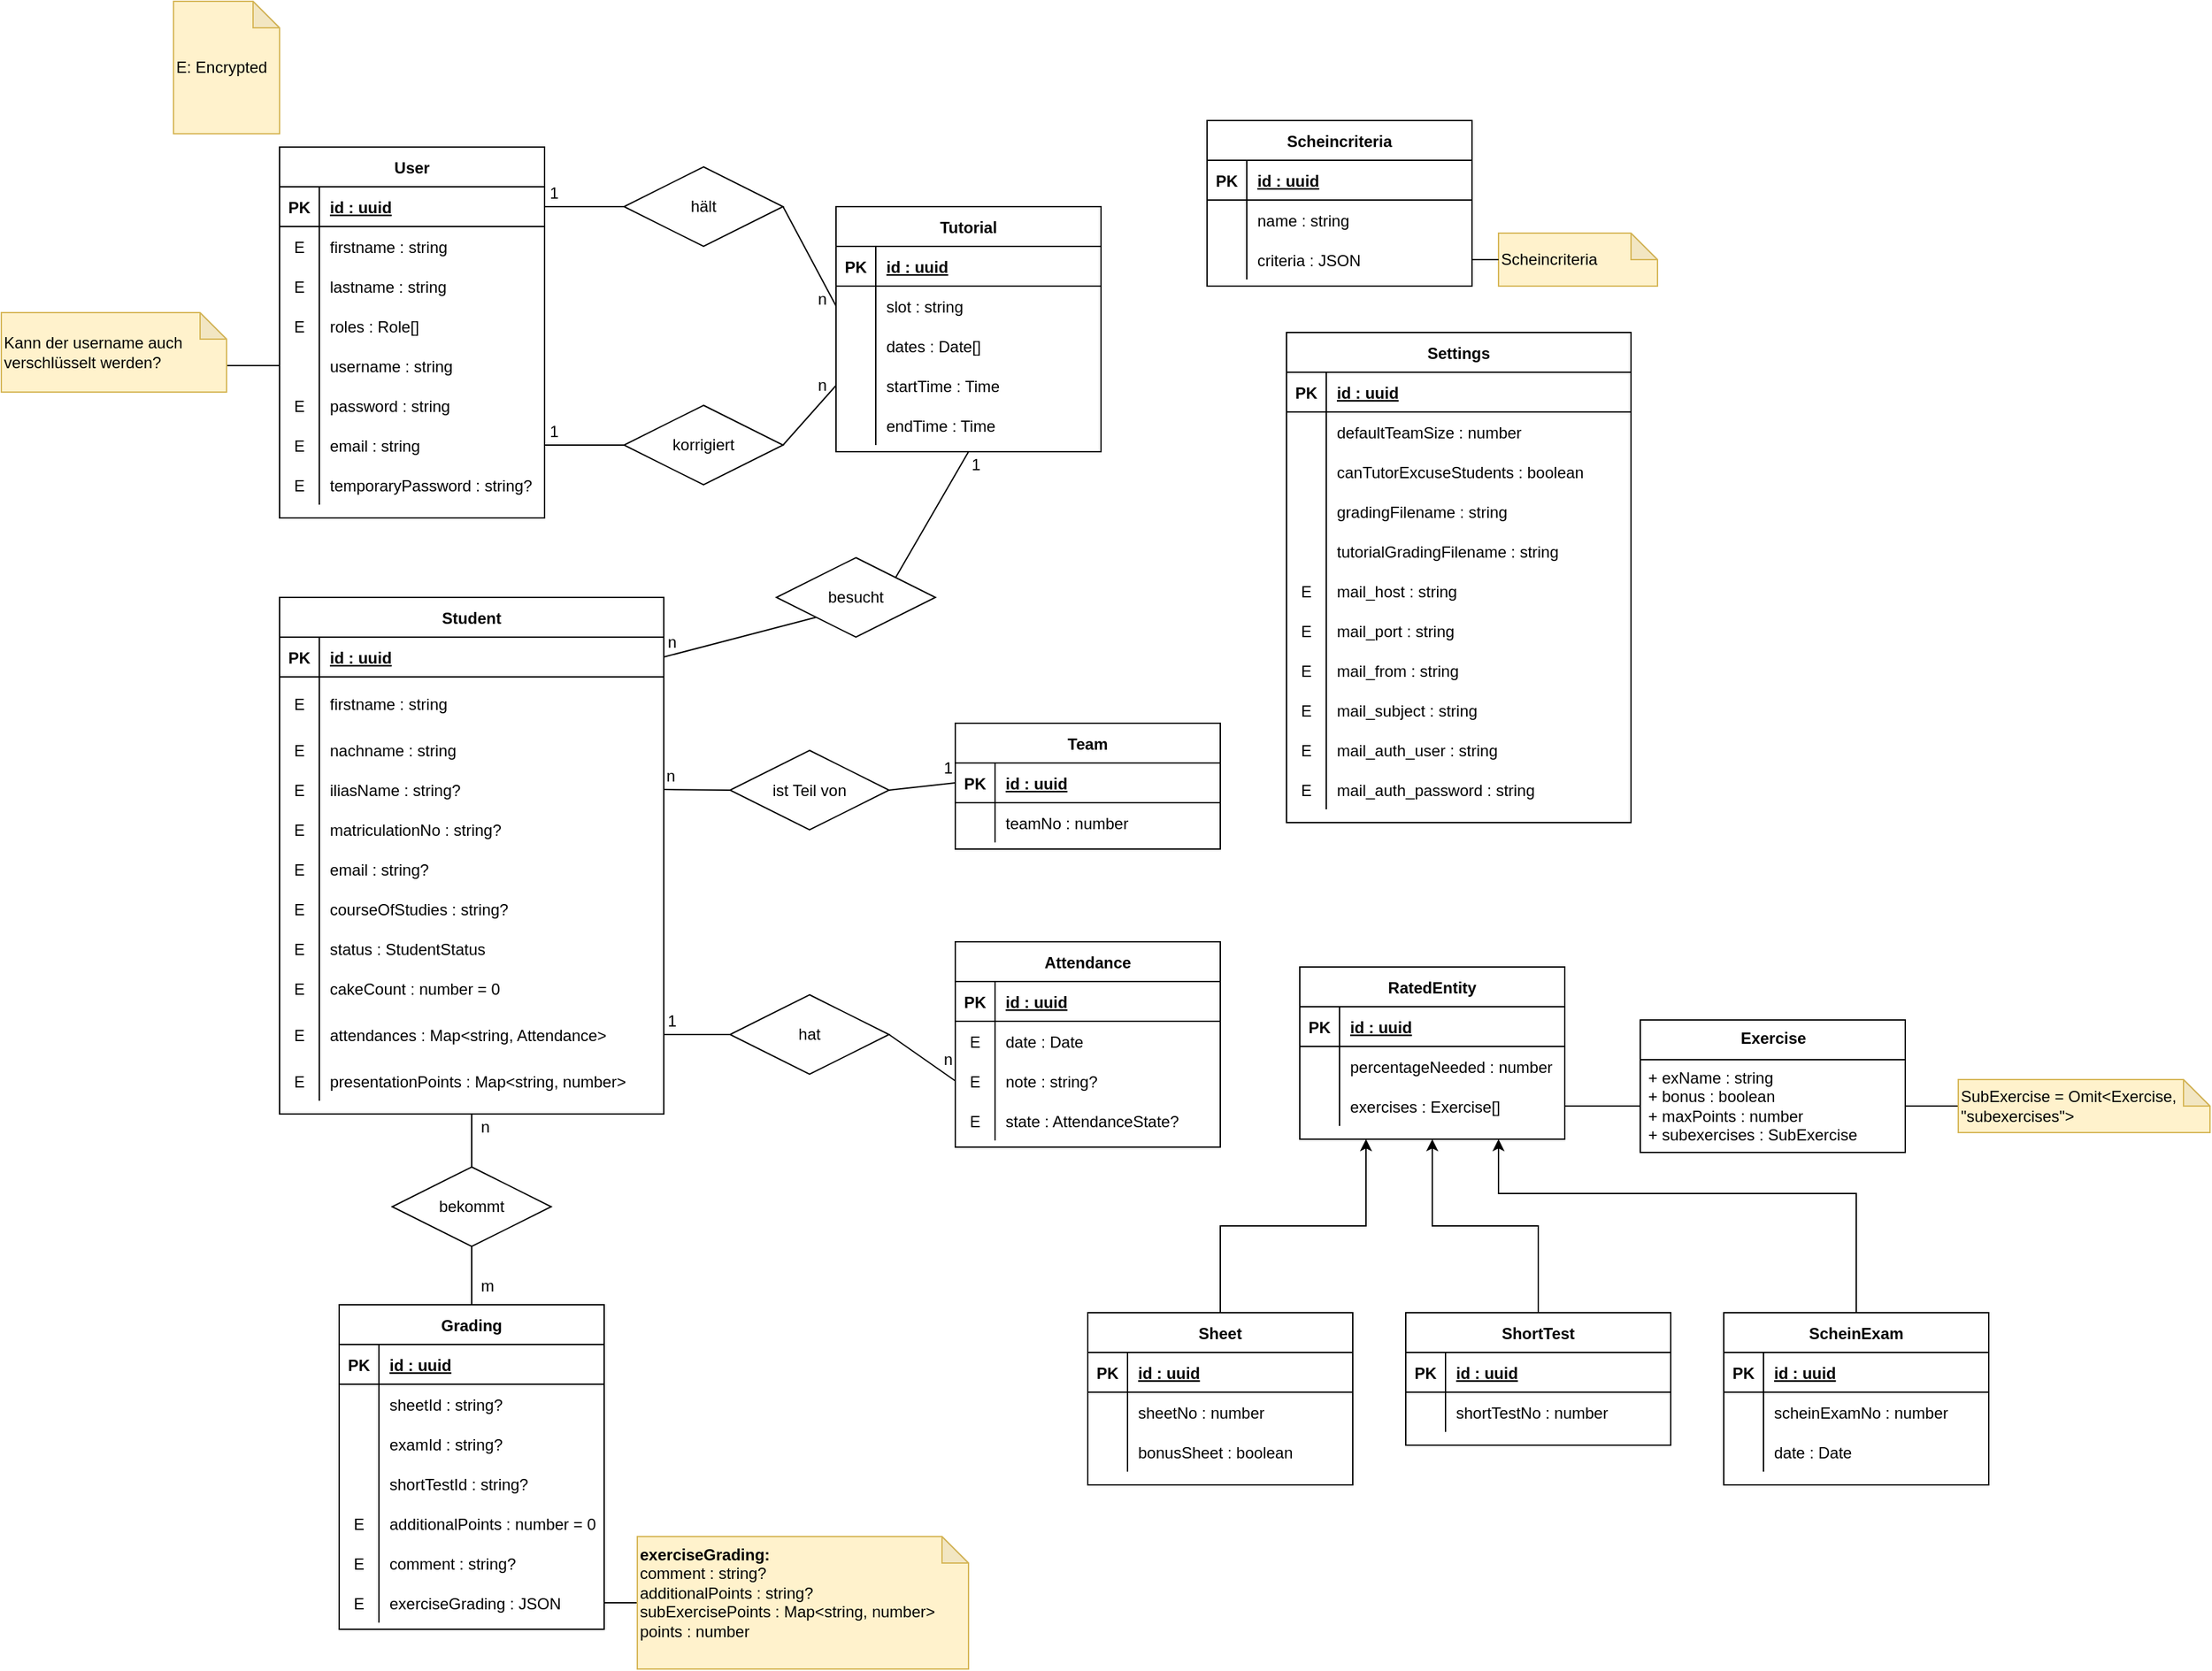 <mxfile version="14.6.1" type="device"><diagram id="R2lEEEUBdFMjLlhIrx00" name="Page-1"><mxGraphModel dx="702" dy="672" grid="1" gridSize="10" guides="1" tooltips="1" connect="1" arrows="1" fold="1" page="1" pageScale="1" pageWidth="850" pageHeight="1100" math="0" shadow="0" extFonts="Permanent Marker^https://fonts.googleapis.com/css?family=Permanent+Marker"><root><mxCell id="0"/><mxCell id="1" parent="0"/><mxCell id="ZBOTP6tkQidBviLQARs6-1" value="User" style="shape=table;startSize=30;container=1;collapsible=1;childLayout=tableLayout;fixedRows=1;rowLines=0;fontStyle=1;align=center;resizeLast=1;" parent="1" vertex="1"><mxGeometry x="230" y="120" width="200" height="280" as="geometry"/></mxCell><mxCell id="ZBOTP6tkQidBviLQARs6-2" value="" style="shape=partialRectangle;collapsible=0;dropTarget=0;pointerEvents=0;fillColor=none;top=0;left=0;bottom=1;right=0;points=[[0,0.5],[1,0.5]];portConstraint=eastwest;" parent="ZBOTP6tkQidBviLQARs6-1" vertex="1"><mxGeometry y="30" width="200" height="30" as="geometry"/></mxCell><mxCell id="ZBOTP6tkQidBviLQARs6-3" value="PK" style="shape=partialRectangle;connectable=0;fillColor=none;top=0;left=0;bottom=0;right=0;fontStyle=1;overflow=hidden;" parent="ZBOTP6tkQidBviLQARs6-2" vertex="1"><mxGeometry width="30" height="30" as="geometry"/></mxCell><mxCell id="ZBOTP6tkQidBviLQARs6-4" value="id : uuid" style="shape=partialRectangle;connectable=0;fillColor=none;top=0;left=0;bottom=0;right=0;align=left;spacingLeft=6;fontStyle=5;overflow=hidden;" parent="ZBOTP6tkQidBviLQARs6-2" vertex="1"><mxGeometry x="30" width="170" height="30" as="geometry"/></mxCell><mxCell id="ZBOTP6tkQidBviLQARs6-5" value="" style="shape=partialRectangle;collapsible=0;dropTarget=0;pointerEvents=0;fillColor=none;top=0;left=0;bottom=0;right=0;points=[[0,0.5],[1,0.5]];portConstraint=eastwest;" parent="ZBOTP6tkQidBviLQARs6-1" vertex="1"><mxGeometry y="60" width="200" height="30" as="geometry"/></mxCell><mxCell id="ZBOTP6tkQidBviLQARs6-6" value="E" style="shape=partialRectangle;connectable=0;fillColor=none;top=0;left=0;bottom=0;right=0;editable=1;overflow=hidden;" parent="ZBOTP6tkQidBviLQARs6-5" vertex="1"><mxGeometry width="30" height="30" as="geometry"/></mxCell><mxCell id="ZBOTP6tkQidBviLQARs6-7" value="firstname : string" style="shape=partialRectangle;connectable=0;fillColor=none;top=0;left=0;bottom=0;right=0;align=left;spacingLeft=6;overflow=hidden;" parent="ZBOTP6tkQidBviLQARs6-5" vertex="1"><mxGeometry x="30" width="170" height="30" as="geometry"/></mxCell><mxCell id="ZBOTP6tkQidBviLQARs6-8" value="" style="shape=partialRectangle;collapsible=0;dropTarget=0;pointerEvents=0;fillColor=none;top=0;left=0;bottom=0;right=0;points=[[0,0.5],[1,0.5]];portConstraint=eastwest;" parent="ZBOTP6tkQidBviLQARs6-1" vertex="1"><mxGeometry y="90" width="200" height="30" as="geometry"/></mxCell><mxCell id="ZBOTP6tkQidBviLQARs6-9" value="E" style="shape=partialRectangle;connectable=0;fillColor=none;top=0;left=0;bottom=0;right=0;editable=1;overflow=hidden;" parent="ZBOTP6tkQidBviLQARs6-8" vertex="1"><mxGeometry width="30" height="30" as="geometry"/></mxCell><mxCell id="ZBOTP6tkQidBviLQARs6-10" value="lastname : string" style="shape=partialRectangle;connectable=0;fillColor=none;top=0;left=0;bottom=0;right=0;align=left;spacingLeft=6;overflow=hidden;" parent="ZBOTP6tkQidBviLQARs6-8" vertex="1"><mxGeometry x="30" width="170" height="30" as="geometry"/></mxCell><mxCell id="ZBOTP6tkQidBviLQARs6-11" value="" style="shape=partialRectangle;collapsible=0;dropTarget=0;pointerEvents=0;fillColor=none;top=0;left=0;bottom=0;right=0;points=[[0,0.5],[1,0.5]];portConstraint=eastwest;" parent="ZBOTP6tkQidBviLQARs6-1" vertex="1"><mxGeometry y="120" width="200" height="30" as="geometry"/></mxCell><mxCell id="ZBOTP6tkQidBviLQARs6-12" value="E" style="shape=partialRectangle;connectable=0;fillColor=none;top=0;left=0;bottom=0;right=0;editable=1;overflow=hidden;" parent="ZBOTP6tkQidBviLQARs6-11" vertex="1"><mxGeometry width="30" height="30" as="geometry"/></mxCell><mxCell id="ZBOTP6tkQidBviLQARs6-13" value="roles : Role[]" style="shape=partialRectangle;connectable=0;fillColor=none;top=0;left=0;bottom=0;right=0;align=left;spacingLeft=6;overflow=hidden;" parent="ZBOTP6tkQidBviLQARs6-11" vertex="1"><mxGeometry x="30" width="170" height="30" as="geometry"/></mxCell><mxCell id="ZBOTP6tkQidBviLQARs6-15" value="" style="shape=partialRectangle;collapsible=0;dropTarget=0;pointerEvents=0;fillColor=none;top=0;left=0;bottom=0;right=0;points=[[0,0.5],[1,0.5]];portConstraint=eastwest;" parent="ZBOTP6tkQidBviLQARs6-1" vertex="1"><mxGeometry y="150" width="200" height="30" as="geometry"/></mxCell><mxCell id="ZBOTP6tkQidBviLQARs6-16" value="" style="shape=partialRectangle;connectable=0;fillColor=none;top=0;left=0;bottom=0;right=0;editable=1;overflow=hidden;" parent="ZBOTP6tkQidBviLQARs6-15" vertex="1"><mxGeometry width="30" height="30" as="geometry"/></mxCell><mxCell id="ZBOTP6tkQidBviLQARs6-17" value="username : string" style="shape=partialRectangle;connectable=0;fillColor=none;top=0;left=0;bottom=0;right=0;align=left;spacingLeft=6;overflow=hidden;" parent="ZBOTP6tkQidBviLQARs6-15" vertex="1"><mxGeometry x="30" width="170" height="30" as="geometry"/></mxCell><mxCell id="ZBOTP6tkQidBviLQARs6-18" value="" style="shape=partialRectangle;collapsible=0;dropTarget=0;pointerEvents=0;fillColor=none;top=0;left=0;bottom=0;right=0;points=[[0,0.5],[1,0.5]];portConstraint=eastwest;" parent="ZBOTP6tkQidBviLQARs6-1" vertex="1"><mxGeometry y="180" width="200" height="30" as="geometry"/></mxCell><mxCell id="ZBOTP6tkQidBviLQARs6-19" value="E" style="shape=partialRectangle;connectable=0;fillColor=none;top=0;left=0;bottom=0;right=0;editable=1;overflow=hidden;" parent="ZBOTP6tkQidBviLQARs6-18" vertex="1"><mxGeometry width="30" height="30" as="geometry"/></mxCell><mxCell id="ZBOTP6tkQidBviLQARs6-20" value="password : string" style="shape=partialRectangle;connectable=0;fillColor=none;top=0;left=0;bottom=0;right=0;align=left;spacingLeft=6;overflow=hidden;" parent="ZBOTP6tkQidBviLQARs6-18" vertex="1"><mxGeometry x="30" width="170" height="30" as="geometry"/></mxCell><mxCell id="ZBOTP6tkQidBviLQARs6-21" value="" style="shape=partialRectangle;collapsible=0;dropTarget=0;pointerEvents=0;fillColor=none;top=0;left=0;bottom=0;right=0;points=[[0,0.5],[1,0.5]];portConstraint=eastwest;" parent="ZBOTP6tkQidBviLQARs6-1" vertex="1"><mxGeometry y="210" width="200" height="30" as="geometry"/></mxCell><mxCell id="ZBOTP6tkQidBviLQARs6-22" value="E" style="shape=partialRectangle;connectable=0;fillColor=none;top=0;left=0;bottom=0;right=0;editable=1;overflow=hidden;" parent="ZBOTP6tkQidBviLQARs6-21" vertex="1"><mxGeometry width="30" height="30" as="geometry"/></mxCell><mxCell id="ZBOTP6tkQidBviLQARs6-23" value="email : string" style="shape=partialRectangle;connectable=0;fillColor=none;top=0;left=0;bottom=0;right=0;align=left;spacingLeft=6;overflow=hidden;" parent="ZBOTP6tkQidBviLQARs6-21" vertex="1"><mxGeometry x="30" width="170" height="30" as="geometry"/></mxCell><mxCell id="ZBOTP6tkQidBviLQARs6-24" value="" style="shape=partialRectangle;collapsible=0;dropTarget=0;pointerEvents=0;fillColor=none;top=0;left=0;bottom=0;right=0;points=[[0,0.5],[1,0.5]];portConstraint=eastwest;" parent="ZBOTP6tkQidBviLQARs6-1" vertex="1"><mxGeometry y="240" width="200" height="30" as="geometry"/></mxCell><mxCell id="ZBOTP6tkQidBviLQARs6-25" value="E" style="shape=partialRectangle;connectable=0;fillColor=none;top=0;left=0;bottom=0;right=0;editable=1;overflow=hidden;" parent="ZBOTP6tkQidBviLQARs6-24" vertex="1"><mxGeometry width="30" height="30" as="geometry"/></mxCell><mxCell id="ZBOTP6tkQidBviLQARs6-26" value="temporaryPassword : string?" style="shape=partialRectangle;connectable=0;fillColor=none;top=0;left=0;bottom=0;right=0;align=left;spacingLeft=6;overflow=hidden;" parent="ZBOTP6tkQidBviLQARs6-24" vertex="1"><mxGeometry x="30" width="170" height="30" as="geometry"/></mxCell><mxCell id="ZBOTP6tkQidBviLQARs6-27" value="Tutorial" style="shape=table;startSize=30;container=1;collapsible=1;childLayout=tableLayout;fixedRows=1;rowLines=0;fontStyle=1;align=center;resizeLast=1;" parent="1" vertex="1"><mxGeometry x="650" y="165" width="200" height="185" as="geometry"/></mxCell><mxCell id="ZBOTP6tkQidBviLQARs6-28" value="" style="shape=partialRectangle;collapsible=0;dropTarget=0;pointerEvents=0;fillColor=none;top=0;left=0;bottom=1;right=0;points=[[0,0.5],[1,0.5]];portConstraint=eastwest;" parent="ZBOTP6tkQidBviLQARs6-27" vertex="1"><mxGeometry y="30" width="200" height="30" as="geometry"/></mxCell><mxCell id="ZBOTP6tkQidBviLQARs6-29" value="PK" style="shape=partialRectangle;connectable=0;fillColor=none;top=0;left=0;bottom=0;right=0;fontStyle=1;overflow=hidden;" parent="ZBOTP6tkQidBviLQARs6-28" vertex="1"><mxGeometry width="30" height="30" as="geometry"/></mxCell><mxCell id="ZBOTP6tkQidBviLQARs6-30" value="id : uuid" style="shape=partialRectangle;connectable=0;fillColor=none;top=0;left=0;bottom=0;right=0;align=left;spacingLeft=6;fontStyle=5;overflow=hidden;" parent="ZBOTP6tkQidBviLQARs6-28" vertex="1"><mxGeometry x="30" width="170" height="30" as="geometry"/></mxCell><mxCell id="ZBOTP6tkQidBviLQARs6-31" value="" style="shape=partialRectangle;collapsible=0;dropTarget=0;pointerEvents=0;fillColor=none;top=0;left=0;bottom=0;right=0;points=[[0,0.5],[1,0.5]];portConstraint=eastwest;" parent="ZBOTP6tkQidBviLQARs6-27" vertex="1"><mxGeometry y="60" width="200" height="30" as="geometry"/></mxCell><mxCell id="ZBOTP6tkQidBviLQARs6-32" value="" style="shape=partialRectangle;connectable=0;fillColor=none;top=0;left=0;bottom=0;right=0;editable=1;overflow=hidden;" parent="ZBOTP6tkQidBviLQARs6-31" vertex="1"><mxGeometry width="30" height="30" as="geometry"/></mxCell><mxCell id="ZBOTP6tkQidBviLQARs6-33" value="slot : string" style="shape=partialRectangle;connectable=0;fillColor=none;top=0;left=0;bottom=0;right=0;align=left;spacingLeft=6;overflow=hidden;" parent="ZBOTP6tkQidBviLQARs6-31" vertex="1"><mxGeometry x="30" width="170" height="30" as="geometry"/></mxCell><mxCell id="ZBOTP6tkQidBviLQARs6-34" value="" style="shape=partialRectangle;collapsible=0;dropTarget=0;pointerEvents=0;fillColor=none;top=0;left=0;bottom=0;right=0;points=[[0,0.5],[1,0.5]];portConstraint=eastwest;" parent="ZBOTP6tkQidBviLQARs6-27" vertex="1"><mxGeometry y="90" width="200" height="30" as="geometry"/></mxCell><mxCell id="ZBOTP6tkQidBviLQARs6-35" value="" style="shape=partialRectangle;connectable=0;fillColor=none;top=0;left=0;bottom=0;right=0;editable=1;overflow=hidden;" parent="ZBOTP6tkQidBviLQARs6-34" vertex="1"><mxGeometry width="30" height="30" as="geometry"/></mxCell><mxCell id="ZBOTP6tkQidBviLQARs6-36" value="dates : Date[]" style="shape=partialRectangle;connectable=0;fillColor=none;top=0;left=0;bottom=0;right=0;align=left;spacingLeft=6;overflow=hidden;" parent="ZBOTP6tkQidBviLQARs6-34" vertex="1"><mxGeometry x="30" width="170" height="30" as="geometry"/></mxCell><mxCell id="ZBOTP6tkQidBviLQARs6-52" value="" style="shape=partialRectangle;collapsible=0;dropTarget=0;pointerEvents=0;fillColor=none;top=0;left=0;bottom=0;right=0;points=[[0,0.5],[1,0.5]];portConstraint=eastwest;" parent="ZBOTP6tkQidBviLQARs6-27" vertex="1"><mxGeometry y="120" width="200" height="30" as="geometry"/></mxCell><mxCell id="ZBOTP6tkQidBviLQARs6-53" value="" style="shape=partialRectangle;connectable=0;fillColor=none;top=0;left=0;bottom=0;right=0;editable=1;overflow=hidden;" parent="ZBOTP6tkQidBviLQARs6-52" vertex="1"><mxGeometry width="30" height="30" as="geometry"/></mxCell><mxCell id="ZBOTP6tkQidBviLQARs6-54" value="startTime : Time" style="shape=partialRectangle;connectable=0;fillColor=none;top=0;left=0;bottom=0;right=0;align=left;spacingLeft=6;overflow=hidden;" parent="ZBOTP6tkQidBviLQARs6-52" vertex="1"><mxGeometry x="30" width="170" height="30" as="geometry"/></mxCell><mxCell id="ZBOTP6tkQidBviLQARs6-55" value="" style="shape=partialRectangle;collapsible=0;dropTarget=0;pointerEvents=0;fillColor=none;top=0;left=0;bottom=0;right=0;points=[[0,0.5],[1,0.5]];portConstraint=eastwest;" parent="ZBOTP6tkQidBviLQARs6-27" vertex="1"><mxGeometry y="150" width="200" height="30" as="geometry"/></mxCell><mxCell id="ZBOTP6tkQidBviLQARs6-56" value="" style="shape=partialRectangle;connectable=0;fillColor=none;top=0;left=0;bottom=0;right=0;editable=1;overflow=hidden;" parent="ZBOTP6tkQidBviLQARs6-55" vertex="1"><mxGeometry width="30" height="30" as="geometry"/></mxCell><mxCell id="ZBOTP6tkQidBviLQARs6-57" value="endTime : Time" style="shape=partialRectangle;connectable=0;fillColor=none;top=0;left=0;bottom=0;right=0;align=left;spacingLeft=6;overflow=hidden;" parent="ZBOTP6tkQidBviLQARs6-55" vertex="1"><mxGeometry x="30" width="170" height="30" as="geometry"/></mxCell><mxCell id="ZBOTP6tkQidBviLQARs6-59" style="edgeStyle=orthogonalEdgeStyle;rounded=0;orthogonalLoop=1;jettySize=auto;html=1;exitX=0;exitY=0.5;exitDx=0;exitDy=0;entryX=1;entryY=0.5;entryDx=0;entryDy=0;endArrow=none;endFill=0;" parent="1" source="ZBOTP6tkQidBviLQARs6-58" target="ZBOTP6tkQidBviLQARs6-2" edge="1"><mxGeometry relative="1" as="geometry"/></mxCell><mxCell id="ZBOTP6tkQidBviLQARs6-60" style="rounded=0;orthogonalLoop=1;jettySize=auto;html=1;exitX=1;exitY=0.5;exitDx=0;exitDy=0;entryX=0;entryY=0.5;entryDx=0;entryDy=0;endArrow=none;endFill=0;" parent="1" source="ZBOTP6tkQidBviLQARs6-58" target="ZBOTP6tkQidBviLQARs6-31" edge="1"><mxGeometry relative="1" as="geometry"/></mxCell><mxCell id="ZBOTP6tkQidBviLQARs6-58" value="hält" style="shape=rhombus;perimeter=rhombusPerimeter;whiteSpace=wrap;html=1;align=center;" parent="1" vertex="1"><mxGeometry x="490" y="135" width="120" height="60" as="geometry"/></mxCell><mxCell id="ZBOTP6tkQidBviLQARs6-61" value="1" style="text;html=1;strokeColor=none;fillColor=none;align=left;verticalAlign=middle;whiteSpace=wrap;rounded=0;" parent="1" vertex="1"><mxGeometry x="432" y="145" width="40" height="20" as="geometry"/></mxCell><mxCell id="ZBOTP6tkQidBviLQARs6-62" value="n" style="text;html=1;strokeColor=none;fillColor=none;align=right;verticalAlign=middle;whiteSpace=wrap;rounded=0;" parent="1" vertex="1"><mxGeometry x="605" y="225" width="40" height="20" as="geometry"/></mxCell><mxCell id="ZBOTP6tkQidBviLQARs6-65" style="edgeStyle=none;rounded=0;orthogonalLoop=1;jettySize=auto;html=1;exitX=1;exitY=0.5;exitDx=0;exitDy=0;entryX=0;entryY=0.5;entryDx=0;entryDy=0;endArrow=none;endFill=0;" parent="1" source="ZBOTP6tkQidBviLQARs6-63" target="ZBOTP6tkQidBviLQARs6-52" edge="1"><mxGeometry relative="1" as="geometry"/></mxCell><mxCell id="ZBOTP6tkQidBviLQARs6-63" value="korrigiert" style="shape=rhombus;perimeter=rhombusPerimeter;whiteSpace=wrap;html=1;align=center;" parent="1" vertex="1"><mxGeometry x="490" y="315" width="120" height="60" as="geometry"/></mxCell><mxCell id="ZBOTP6tkQidBviLQARs6-64" style="edgeStyle=none;rounded=0;orthogonalLoop=1;jettySize=auto;html=1;exitX=1;exitY=0.5;exitDx=0;exitDy=0;entryX=0;entryY=0.5;entryDx=0;entryDy=0;endArrow=none;endFill=0;" parent="1" source="ZBOTP6tkQidBviLQARs6-21" target="ZBOTP6tkQidBviLQARs6-63" edge="1"><mxGeometry relative="1" as="geometry"/></mxCell><mxCell id="ZBOTP6tkQidBviLQARs6-66" value="n" style="text;html=1;strokeColor=none;fillColor=none;align=right;verticalAlign=middle;whiteSpace=wrap;rounded=0;" parent="1" vertex="1"><mxGeometry x="605" y="290" width="40" height="20" as="geometry"/></mxCell><mxCell id="ZBOTP6tkQidBviLQARs6-67" value="1" style="text;html=1;strokeColor=none;fillColor=none;align=left;verticalAlign=middle;whiteSpace=wrap;rounded=0;" parent="1" vertex="1"><mxGeometry x="432" y="325" width="40" height="20" as="geometry"/></mxCell><mxCell id="ZBOTP6tkQidBviLQARs6-68" value="E: Encrypted" style="shape=note;whiteSpace=wrap;html=1;backgroundOutline=1;darkOpacity=0.05;align=left;fillColor=#fff2cc;strokeColor=#d6b656;size=20;" parent="1" vertex="1"><mxGeometry x="150" y="10" width="80" height="100" as="geometry"/></mxCell><mxCell id="ZBOTP6tkQidBviLQARs6-69" value="Student" style="shape=table;startSize=30;container=1;collapsible=1;childLayout=tableLayout;fixedRows=1;rowLines=0;fontStyle=1;align=center;resizeLast=1;" parent="1" vertex="1"><mxGeometry x="230" y="460" width="290" height="390" as="geometry"/></mxCell><mxCell id="ZBOTP6tkQidBviLQARs6-70" value="" style="shape=partialRectangle;collapsible=0;dropTarget=0;pointerEvents=0;fillColor=none;top=0;left=0;bottom=1;right=0;points=[[0,0.5],[1,0.5]];portConstraint=eastwest;" parent="ZBOTP6tkQidBviLQARs6-69" vertex="1"><mxGeometry y="30" width="290" height="30" as="geometry"/></mxCell><mxCell id="ZBOTP6tkQidBviLQARs6-71" value="PK" style="shape=partialRectangle;connectable=0;fillColor=none;top=0;left=0;bottom=0;right=0;fontStyle=1;overflow=hidden;" parent="ZBOTP6tkQidBviLQARs6-70" vertex="1"><mxGeometry width="30" height="30" as="geometry"/></mxCell><mxCell id="ZBOTP6tkQidBviLQARs6-72" value="id : uuid" style="shape=partialRectangle;connectable=0;fillColor=none;top=0;left=0;bottom=0;right=0;align=left;spacingLeft=6;fontStyle=5;overflow=hidden;" parent="ZBOTP6tkQidBviLQARs6-70" vertex="1"><mxGeometry x="30" width="260" height="30" as="geometry"/></mxCell><mxCell id="ZBOTP6tkQidBviLQARs6-73" value="" style="shape=partialRectangle;collapsible=0;dropTarget=0;pointerEvents=0;fillColor=none;top=0;left=0;bottom=0;right=0;points=[[0,0.5],[1,0.5]];portConstraint=eastwest;" parent="ZBOTP6tkQidBviLQARs6-69" vertex="1"><mxGeometry y="60" width="290" height="40" as="geometry"/></mxCell><mxCell id="ZBOTP6tkQidBviLQARs6-74" value="E" style="shape=partialRectangle;connectable=0;fillColor=none;top=0;left=0;bottom=0;right=0;editable=1;overflow=hidden;" parent="ZBOTP6tkQidBviLQARs6-73" vertex="1"><mxGeometry width="30" height="40" as="geometry"/></mxCell><mxCell id="ZBOTP6tkQidBviLQARs6-75" value="firstname : string" style="shape=partialRectangle;connectable=0;fillColor=none;top=0;left=0;bottom=0;right=0;align=left;spacingLeft=6;overflow=hidden;" parent="ZBOTP6tkQidBviLQARs6-73" vertex="1"><mxGeometry x="30" width="260" height="40" as="geometry"/></mxCell><mxCell id="ZBOTP6tkQidBviLQARs6-94" value="" style="shape=partialRectangle;collapsible=0;dropTarget=0;pointerEvents=0;fillColor=none;top=0;left=0;bottom=0;right=0;points=[[0,0.5],[1,0.5]];portConstraint=eastwest;" parent="ZBOTP6tkQidBviLQARs6-69" vertex="1"><mxGeometry y="100" width="290" height="30" as="geometry"/></mxCell><mxCell id="ZBOTP6tkQidBviLQARs6-95" value="E" style="shape=partialRectangle;connectable=0;fillColor=none;top=0;left=0;bottom=0;right=0;editable=1;overflow=hidden;" parent="ZBOTP6tkQidBviLQARs6-94" vertex="1"><mxGeometry width="30" height="30" as="geometry"/></mxCell><mxCell id="ZBOTP6tkQidBviLQARs6-96" value="nachname : string" style="shape=partialRectangle;connectable=0;fillColor=none;top=0;left=0;bottom=0;right=0;align=left;spacingLeft=6;overflow=hidden;" parent="ZBOTP6tkQidBviLQARs6-94" vertex="1"><mxGeometry x="30" width="260" height="30" as="geometry"/></mxCell><mxCell id="ZBOTP6tkQidBviLQARs6-97" value="" style="shape=partialRectangle;collapsible=0;dropTarget=0;pointerEvents=0;fillColor=none;top=0;left=0;bottom=0;right=0;points=[[0,0.5],[1,0.5]];portConstraint=eastwest;" parent="ZBOTP6tkQidBviLQARs6-69" vertex="1"><mxGeometry y="130" width="290" height="30" as="geometry"/></mxCell><mxCell id="ZBOTP6tkQidBviLQARs6-98" value="E" style="shape=partialRectangle;connectable=0;fillColor=none;top=0;left=0;bottom=0;right=0;editable=1;overflow=hidden;" parent="ZBOTP6tkQidBviLQARs6-97" vertex="1"><mxGeometry width="30" height="30" as="geometry"/></mxCell><mxCell id="ZBOTP6tkQidBviLQARs6-99" value="iliasName : string?" style="shape=partialRectangle;connectable=0;fillColor=none;top=0;left=0;bottom=0;right=0;align=left;spacingLeft=6;overflow=hidden;" parent="ZBOTP6tkQidBviLQARs6-97" vertex="1"><mxGeometry x="30" width="260" height="30" as="geometry"/></mxCell><mxCell id="ZBOTP6tkQidBviLQARs6-100" value="" style="shape=partialRectangle;collapsible=0;dropTarget=0;pointerEvents=0;fillColor=none;top=0;left=0;bottom=0;right=0;points=[[0,0.5],[1,0.5]];portConstraint=eastwest;" parent="ZBOTP6tkQidBviLQARs6-69" vertex="1"><mxGeometry y="160" width="290" height="30" as="geometry"/></mxCell><mxCell id="ZBOTP6tkQidBviLQARs6-101" value="E" style="shape=partialRectangle;connectable=0;fillColor=none;top=0;left=0;bottom=0;right=0;editable=1;overflow=hidden;" parent="ZBOTP6tkQidBviLQARs6-100" vertex="1"><mxGeometry width="30" height="30" as="geometry"/></mxCell><mxCell id="ZBOTP6tkQidBviLQARs6-102" value="matriculationNo : string?" style="shape=partialRectangle;connectable=0;fillColor=none;top=0;left=0;bottom=0;right=0;align=left;spacingLeft=6;overflow=hidden;" parent="ZBOTP6tkQidBviLQARs6-100" vertex="1"><mxGeometry x="30" width="260" height="30" as="geometry"/></mxCell><mxCell id="ZBOTP6tkQidBviLQARs6-103" value="" style="shape=partialRectangle;collapsible=0;dropTarget=0;pointerEvents=0;fillColor=none;top=0;left=0;bottom=0;right=0;points=[[0,0.5],[1,0.5]];portConstraint=eastwest;" parent="ZBOTP6tkQidBviLQARs6-69" vertex="1"><mxGeometry y="190" width="290" height="30" as="geometry"/></mxCell><mxCell id="ZBOTP6tkQidBviLQARs6-104" value="E" style="shape=partialRectangle;connectable=0;fillColor=none;top=0;left=0;bottom=0;right=0;editable=1;overflow=hidden;" parent="ZBOTP6tkQidBviLQARs6-103" vertex="1"><mxGeometry width="30" height="30" as="geometry"/></mxCell><mxCell id="ZBOTP6tkQidBviLQARs6-105" value="email : string?" style="shape=partialRectangle;connectable=0;fillColor=none;top=0;left=0;bottom=0;right=0;align=left;spacingLeft=6;overflow=hidden;" parent="ZBOTP6tkQidBviLQARs6-103" vertex="1"><mxGeometry x="30" width="260" height="30" as="geometry"/></mxCell><mxCell id="ZBOTP6tkQidBviLQARs6-106" value="" style="shape=partialRectangle;collapsible=0;dropTarget=0;pointerEvents=0;fillColor=none;top=0;left=0;bottom=0;right=0;points=[[0,0.5],[1,0.5]];portConstraint=eastwest;" parent="ZBOTP6tkQidBviLQARs6-69" vertex="1"><mxGeometry y="220" width="290" height="30" as="geometry"/></mxCell><mxCell id="ZBOTP6tkQidBviLQARs6-107" value="E" style="shape=partialRectangle;connectable=0;fillColor=none;top=0;left=0;bottom=0;right=0;editable=1;overflow=hidden;" parent="ZBOTP6tkQidBviLQARs6-106" vertex="1"><mxGeometry width="30" height="30" as="geometry"/></mxCell><mxCell id="ZBOTP6tkQidBviLQARs6-108" value="courseOfStudies : string?" style="shape=partialRectangle;connectable=0;fillColor=none;top=0;left=0;bottom=0;right=0;align=left;spacingLeft=6;overflow=hidden;" parent="ZBOTP6tkQidBviLQARs6-106" vertex="1"><mxGeometry x="30" width="260" height="30" as="geometry"/></mxCell><mxCell id="ZBOTP6tkQidBviLQARs6-109" value="" style="shape=partialRectangle;collapsible=0;dropTarget=0;pointerEvents=0;fillColor=none;top=0;left=0;bottom=0;right=0;points=[[0,0.5],[1,0.5]];portConstraint=eastwest;" parent="ZBOTP6tkQidBviLQARs6-69" vertex="1"><mxGeometry y="250" width="290" height="30" as="geometry"/></mxCell><mxCell id="ZBOTP6tkQidBviLQARs6-110" value="E" style="shape=partialRectangle;connectable=0;fillColor=none;top=0;left=0;bottom=0;right=0;editable=1;overflow=hidden;" parent="ZBOTP6tkQidBviLQARs6-109" vertex="1"><mxGeometry width="30" height="30" as="geometry"/></mxCell><mxCell id="ZBOTP6tkQidBviLQARs6-111" value="status : StudentStatus" style="shape=partialRectangle;connectable=0;fillColor=none;top=0;left=0;bottom=0;right=0;align=left;spacingLeft=6;overflow=hidden;" parent="ZBOTP6tkQidBviLQARs6-109" vertex="1"><mxGeometry x="30" width="260" height="30" as="geometry"/></mxCell><mxCell id="ZBOTP6tkQidBviLQARs6-112" value="" style="shape=partialRectangle;collapsible=0;dropTarget=0;pointerEvents=0;fillColor=none;top=0;left=0;bottom=0;right=0;points=[[0,0.5],[1,0.5]];portConstraint=eastwest;" parent="ZBOTP6tkQidBviLQARs6-69" vertex="1"><mxGeometry y="280" width="290" height="30" as="geometry"/></mxCell><mxCell id="ZBOTP6tkQidBviLQARs6-113" value="E" style="shape=partialRectangle;connectable=0;fillColor=none;top=0;left=0;bottom=0;right=0;editable=1;overflow=hidden;" parent="ZBOTP6tkQidBviLQARs6-112" vertex="1"><mxGeometry width="30" height="30" as="geometry"/></mxCell><mxCell id="ZBOTP6tkQidBviLQARs6-114" value="cakeCount : number = 0" style="shape=partialRectangle;connectable=0;fillColor=none;top=0;left=0;bottom=0;right=0;align=left;spacingLeft=6;overflow=hidden;" parent="ZBOTP6tkQidBviLQARs6-112" vertex="1"><mxGeometry x="30" width="260" height="30" as="geometry"/></mxCell><mxCell id="ZBOTP6tkQidBviLQARs6-115" value="" style="shape=partialRectangle;collapsible=0;dropTarget=0;pointerEvents=0;fillColor=none;top=0;left=0;bottom=0;right=0;points=[[0,0.5],[1,0.5]];portConstraint=eastwest;" parent="ZBOTP6tkQidBviLQARs6-69" vertex="1"><mxGeometry y="310" width="290" height="40" as="geometry"/></mxCell><mxCell id="ZBOTP6tkQidBviLQARs6-116" value="E" style="shape=partialRectangle;connectable=0;fillColor=none;top=0;left=0;bottom=0;right=0;editable=1;overflow=hidden;" parent="ZBOTP6tkQidBviLQARs6-115" vertex="1"><mxGeometry width="30" height="40" as="geometry"/></mxCell><mxCell id="ZBOTP6tkQidBviLQARs6-117" value="attendances : Map&lt;string, Attendance&gt;" style="shape=partialRectangle;connectable=0;fillColor=none;top=0;left=0;bottom=0;right=0;align=left;spacingLeft=6;overflow=hidden;" parent="ZBOTP6tkQidBviLQARs6-115" vertex="1"><mxGeometry x="30" width="260" height="40" as="geometry"/></mxCell><mxCell id="ZBOTP6tkQidBviLQARs6-118" value="" style="shape=partialRectangle;collapsible=0;dropTarget=0;pointerEvents=0;fillColor=none;top=0;left=0;bottom=0;right=0;points=[[0,0.5],[1,0.5]];portConstraint=eastwest;" parent="ZBOTP6tkQidBviLQARs6-69" vertex="1"><mxGeometry y="350" width="290" height="30" as="geometry"/></mxCell><mxCell id="ZBOTP6tkQidBviLQARs6-119" value="E" style="shape=partialRectangle;connectable=0;fillColor=none;top=0;left=0;bottom=0;right=0;editable=1;overflow=hidden;" parent="ZBOTP6tkQidBviLQARs6-118" vertex="1"><mxGeometry width="30" height="30" as="geometry"/></mxCell><mxCell id="ZBOTP6tkQidBviLQARs6-120" value="presentationPoints : Map&lt;string, number&gt;" style="shape=partialRectangle;connectable=0;fillColor=none;top=0;left=0;bottom=0;right=0;align=left;spacingLeft=6;overflow=hidden;" parent="ZBOTP6tkQidBviLQARs6-118" vertex="1"><mxGeometry x="30" width="260" height="30" as="geometry"/></mxCell><mxCell id="ZBOTP6tkQidBviLQARs6-123" style="edgeStyle=none;rounded=0;orthogonalLoop=1;jettySize=auto;html=1;exitX=1;exitY=0;exitDx=0;exitDy=0;entryX=0.5;entryY=1;entryDx=0;entryDy=0;endArrow=none;endFill=0;" parent="1" source="ZBOTP6tkQidBviLQARs6-121" target="ZBOTP6tkQidBviLQARs6-27" edge="1"><mxGeometry relative="1" as="geometry"/></mxCell><mxCell id="ZBOTP6tkQidBviLQARs6-121" value="besucht" style="shape=rhombus;perimeter=rhombusPerimeter;whiteSpace=wrap;html=1;align=center;" parent="1" vertex="1"><mxGeometry x="605" y="430" width="120" height="60" as="geometry"/></mxCell><mxCell id="ZBOTP6tkQidBviLQARs6-122" style="edgeStyle=none;rounded=0;orthogonalLoop=1;jettySize=auto;html=1;exitX=1;exitY=0.5;exitDx=0;exitDy=0;entryX=0;entryY=1;entryDx=0;entryDy=0;endArrow=none;endFill=0;" parent="1" source="ZBOTP6tkQidBviLQARs6-70" target="ZBOTP6tkQidBviLQARs6-121" edge="1"><mxGeometry relative="1" as="geometry"/></mxCell><mxCell id="ZBOTP6tkQidBviLQARs6-124" value="1" style="text;html=1;strokeColor=none;fillColor=none;align=right;verticalAlign=middle;whiteSpace=wrap;rounded=0;" parent="1" vertex="1"><mxGeometry x="721" y="350" width="40" height="20" as="geometry"/></mxCell><mxCell id="ZBOTP6tkQidBviLQARs6-127" value="n" style="text;html=1;strokeColor=none;fillColor=none;align=left;verticalAlign=middle;whiteSpace=wrap;rounded=0;" parent="1" vertex="1"><mxGeometry x="521" y="484" width="40" height="20" as="geometry"/></mxCell><mxCell id="ZBOTP6tkQidBviLQARs6-128" value="Team" style="shape=table;startSize=30;container=1;collapsible=1;childLayout=tableLayout;fixedRows=1;rowLines=0;fontStyle=1;align=center;resizeLast=1;" parent="1" vertex="1"><mxGeometry x="740" y="555" width="200" height="95" as="geometry"/></mxCell><mxCell id="ZBOTP6tkQidBviLQARs6-129" value="" style="shape=partialRectangle;collapsible=0;dropTarget=0;pointerEvents=0;fillColor=none;top=0;left=0;bottom=1;right=0;points=[[0,0.5],[1,0.5]];portConstraint=eastwest;" parent="ZBOTP6tkQidBviLQARs6-128" vertex="1"><mxGeometry y="30" width="200" height="30" as="geometry"/></mxCell><mxCell id="ZBOTP6tkQidBviLQARs6-130" value="PK" style="shape=partialRectangle;connectable=0;fillColor=none;top=0;left=0;bottom=0;right=0;fontStyle=1;overflow=hidden;" parent="ZBOTP6tkQidBviLQARs6-129" vertex="1"><mxGeometry width="30" height="30" as="geometry"/></mxCell><mxCell id="ZBOTP6tkQidBviLQARs6-131" value="id : uuid" style="shape=partialRectangle;connectable=0;fillColor=none;top=0;left=0;bottom=0;right=0;align=left;spacingLeft=6;fontStyle=5;overflow=hidden;" parent="ZBOTP6tkQidBviLQARs6-129" vertex="1"><mxGeometry x="30" width="170" height="30" as="geometry"/></mxCell><mxCell id="ZBOTP6tkQidBviLQARs6-132" value="" style="shape=partialRectangle;collapsible=0;dropTarget=0;pointerEvents=0;fillColor=none;top=0;left=0;bottom=0;right=0;points=[[0,0.5],[1,0.5]];portConstraint=eastwest;" parent="ZBOTP6tkQidBviLQARs6-128" vertex="1"><mxGeometry y="60" width="200" height="30" as="geometry"/></mxCell><mxCell id="ZBOTP6tkQidBviLQARs6-133" value="" style="shape=partialRectangle;connectable=0;fillColor=none;top=0;left=0;bottom=0;right=0;editable=1;overflow=hidden;" parent="ZBOTP6tkQidBviLQARs6-132" vertex="1"><mxGeometry width="30" height="30" as="geometry"/></mxCell><mxCell id="ZBOTP6tkQidBviLQARs6-134" value="teamNo : number" style="shape=partialRectangle;connectable=0;fillColor=none;top=0;left=0;bottom=0;right=0;align=left;spacingLeft=6;overflow=hidden;" parent="ZBOTP6tkQidBviLQARs6-132" vertex="1"><mxGeometry x="30" width="170" height="30" as="geometry"/></mxCell><mxCell id="ZBOTP6tkQidBviLQARs6-147" value="ist Teil von" style="shape=rhombus;perimeter=rhombusPerimeter;whiteSpace=wrap;html=1;align=center;" parent="1" vertex="1"><mxGeometry x="570" y="575.5" width="120" height="60" as="geometry"/></mxCell><mxCell id="ZBOTP6tkQidBviLQARs6-148" style="edgeStyle=none;rounded=0;orthogonalLoop=1;jettySize=auto;html=1;exitX=1;exitY=0.5;exitDx=0;exitDy=0;entryX=0;entryY=0.5;entryDx=0;entryDy=0;endArrow=none;endFill=0;" parent="1" source="ZBOTP6tkQidBviLQARs6-97" target="ZBOTP6tkQidBviLQARs6-147" edge="1"><mxGeometry relative="1" as="geometry"/></mxCell><mxCell id="ZBOTP6tkQidBviLQARs6-151" value="" style="edgeStyle=none;rounded=0;orthogonalLoop=1;jettySize=auto;html=1;exitX=1;exitY=0.5;exitDx=0;exitDy=0;entryX=0;entryY=0.5;entryDx=0;entryDy=0;endArrow=none;endFill=0;" parent="1" source="ZBOTP6tkQidBviLQARs6-147" target="ZBOTP6tkQidBviLQARs6-129" edge="1"><mxGeometry relative="1" as="geometry"><mxPoint x="690" y="605.5" as="sourcePoint"/><mxPoint x="770" y="470" as="targetPoint"/></mxGeometry></mxCell><mxCell id="ZBOTP6tkQidBviLQARs6-152" value="n" style="text;html=1;strokeColor=none;fillColor=none;align=left;verticalAlign=middle;whiteSpace=wrap;rounded=0;" parent="1" vertex="1"><mxGeometry x="520" y="585" width="40" height="20" as="geometry"/></mxCell><mxCell id="ZBOTP6tkQidBviLQARs6-153" value="1" style="text;html=1;strokeColor=none;fillColor=none;align=right;verticalAlign=middle;whiteSpace=wrap;rounded=0;" parent="1" vertex="1"><mxGeometry x="700" y="578.5" width="40" height="20" as="geometry"/></mxCell><mxCell id="ZBOTP6tkQidBviLQARs6-154" value="Attendance" style="shape=table;startSize=30;container=1;collapsible=1;childLayout=tableLayout;fixedRows=1;rowLines=0;fontStyle=1;align=center;resizeLast=1;" parent="1" vertex="1"><mxGeometry x="740" y="720" width="200" height="155" as="geometry"/></mxCell><mxCell id="ZBOTP6tkQidBviLQARs6-155" value="" style="shape=partialRectangle;collapsible=0;dropTarget=0;pointerEvents=0;fillColor=none;top=0;left=0;bottom=1;right=0;points=[[0,0.5],[1,0.5]];portConstraint=eastwest;" parent="ZBOTP6tkQidBviLQARs6-154" vertex="1"><mxGeometry y="30" width="200" height="30" as="geometry"/></mxCell><mxCell id="ZBOTP6tkQidBviLQARs6-156" value="PK" style="shape=partialRectangle;connectable=0;fillColor=none;top=0;left=0;bottom=0;right=0;fontStyle=1;overflow=hidden;" parent="ZBOTP6tkQidBviLQARs6-155" vertex="1"><mxGeometry width="30" height="30" as="geometry"/></mxCell><mxCell id="ZBOTP6tkQidBviLQARs6-157" value="id : uuid" style="shape=partialRectangle;connectable=0;fillColor=none;top=0;left=0;bottom=0;right=0;align=left;spacingLeft=6;fontStyle=5;overflow=hidden;" parent="ZBOTP6tkQidBviLQARs6-155" vertex="1"><mxGeometry x="30" width="170" height="30" as="geometry"/></mxCell><mxCell id="ZBOTP6tkQidBviLQARs6-158" value="" style="shape=partialRectangle;collapsible=0;dropTarget=0;pointerEvents=0;fillColor=none;top=0;left=0;bottom=0;right=0;points=[[0,0.5],[1,0.5]];portConstraint=eastwest;" parent="ZBOTP6tkQidBviLQARs6-154" vertex="1"><mxGeometry y="60" width="200" height="30" as="geometry"/></mxCell><mxCell id="ZBOTP6tkQidBviLQARs6-159" value="E" style="shape=partialRectangle;connectable=0;fillColor=none;top=0;left=0;bottom=0;right=0;editable=1;overflow=hidden;" parent="ZBOTP6tkQidBviLQARs6-158" vertex="1"><mxGeometry width="30" height="30" as="geometry"/></mxCell><mxCell id="ZBOTP6tkQidBviLQARs6-160" value="date : Date" style="shape=partialRectangle;connectable=0;fillColor=none;top=0;left=0;bottom=0;right=0;align=left;spacingLeft=6;overflow=hidden;" parent="ZBOTP6tkQidBviLQARs6-158" vertex="1"><mxGeometry x="30" width="170" height="30" as="geometry"/></mxCell><mxCell id="ZBOTP6tkQidBviLQARs6-161" value="" style="shape=partialRectangle;collapsible=0;dropTarget=0;pointerEvents=0;fillColor=none;top=0;left=0;bottom=0;right=0;points=[[0,0.5],[1,0.5]];portConstraint=eastwest;" parent="ZBOTP6tkQidBviLQARs6-154" vertex="1"><mxGeometry y="90" width="200" height="30" as="geometry"/></mxCell><mxCell id="ZBOTP6tkQidBviLQARs6-162" value="E" style="shape=partialRectangle;connectable=0;fillColor=none;top=0;left=0;bottom=0;right=0;editable=1;overflow=hidden;" parent="ZBOTP6tkQidBviLQARs6-161" vertex="1"><mxGeometry width="30" height="30" as="geometry"/></mxCell><mxCell id="ZBOTP6tkQidBviLQARs6-163" value="note : string?" style="shape=partialRectangle;connectable=0;fillColor=none;top=0;left=0;bottom=0;right=0;align=left;spacingLeft=6;overflow=hidden;" parent="ZBOTP6tkQidBviLQARs6-161" vertex="1"><mxGeometry x="30" width="170" height="30" as="geometry"/></mxCell><mxCell id="ZBOTP6tkQidBviLQARs6-164" value="" style="shape=partialRectangle;collapsible=0;dropTarget=0;pointerEvents=0;fillColor=none;top=0;left=0;bottom=0;right=0;points=[[0,0.5],[1,0.5]];portConstraint=eastwest;" parent="ZBOTP6tkQidBviLQARs6-154" vertex="1"><mxGeometry y="120" width="200" height="30" as="geometry"/></mxCell><mxCell id="ZBOTP6tkQidBviLQARs6-165" value="E" style="shape=partialRectangle;connectable=0;fillColor=none;top=0;left=0;bottom=0;right=0;editable=1;overflow=hidden;" parent="ZBOTP6tkQidBviLQARs6-164" vertex="1"><mxGeometry width="30" height="30" as="geometry"/></mxCell><mxCell id="ZBOTP6tkQidBviLQARs6-166" value="state : AttendanceState?" style="shape=partialRectangle;connectable=0;fillColor=none;top=0;left=0;bottom=0;right=0;align=left;spacingLeft=6;overflow=hidden;" parent="ZBOTP6tkQidBviLQARs6-164" vertex="1"><mxGeometry x="30" width="170" height="30" as="geometry"/></mxCell><mxCell id="ZBOTP6tkQidBviLQARs6-208" style="edgeStyle=none;rounded=0;orthogonalLoop=1;jettySize=auto;html=1;exitX=0;exitY=0;exitDx=170;exitDy=40;exitPerimeter=0;entryX=0;entryY=0.5;entryDx=0;entryDy=0;endArrow=none;endFill=0;" parent="1" source="ZBOTP6tkQidBviLQARs6-167" target="ZBOTP6tkQidBviLQARs6-15" edge="1"><mxGeometry relative="1" as="geometry"/></mxCell><mxCell id="ZBOTP6tkQidBviLQARs6-167" value="Kann der username auch verschlüsselt werden?" style="shape=note;whiteSpace=wrap;html=1;backgroundOutline=1;darkOpacity=0.05;align=left;fillColor=#fff2cc;strokeColor=#d6b656;size=20;" parent="1" vertex="1"><mxGeometry x="20" y="245" width="170" height="60" as="geometry"/></mxCell><mxCell id="ZBOTP6tkQidBviLQARs6-170" style="edgeStyle=none;rounded=0;orthogonalLoop=1;jettySize=auto;html=1;exitX=1;exitY=0.5;exitDx=0;exitDy=0;entryX=0;entryY=0.5;entryDx=0;entryDy=0;endArrow=none;endFill=0;" parent="1" source="ZBOTP6tkQidBviLQARs6-168" target="ZBOTP6tkQidBviLQARs6-161" edge="1"><mxGeometry relative="1" as="geometry"/></mxCell><mxCell id="ZBOTP6tkQidBviLQARs6-168" value="hat" style="shape=rhombus;perimeter=rhombusPerimeter;whiteSpace=wrap;html=1;align=center;" parent="1" vertex="1"><mxGeometry x="570" y="760" width="120" height="60" as="geometry"/></mxCell><mxCell id="ZBOTP6tkQidBviLQARs6-169" style="edgeStyle=none;rounded=0;orthogonalLoop=1;jettySize=auto;html=1;exitX=1;exitY=0.5;exitDx=0;exitDy=0;entryX=0;entryY=0.5;entryDx=0;entryDy=0;endArrow=none;endFill=0;" parent="1" source="ZBOTP6tkQidBviLQARs6-115" target="ZBOTP6tkQidBviLQARs6-168" edge="1"><mxGeometry relative="1" as="geometry"/></mxCell><mxCell id="ZBOTP6tkQidBviLQARs6-171" value="n" style="text;html=1;strokeColor=none;fillColor=none;align=right;verticalAlign=middle;whiteSpace=wrap;rounded=0;" parent="1" vertex="1"><mxGeometry x="700" y="799" width="40" height="20" as="geometry"/></mxCell><mxCell id="ZBOTP6tkQidBviLQARs6-172" value="1" style="text;html=1;strokeColor=none;fillColor=none;align=left;verticalAlign=middle;whiteSpace=wrap;rounded=0;" parent="1" vertex="1"><mxGeometry x="521" y="770" width="40" height="20" as="geometry"/></mxCell><mxCell id="ZBOTP6tkQidBviLQARs6-205" style="edgeStyle=none;rounded=0;orthogonalLoop=1;jettySize=auto;html=1;exitX=0.5;exitY=0;exitDx=0;exitDy=0;entryX=0.5;entryY=1;entryDx=0;entryDy=0;endArrow=none;endFill=0;" parent="1" source="ZBOTP6tkQidBviLQARs6-173" target="ZBOTP6tkQidBviLQARs6-203" edge="1"><mxGeometry relative="1" as="geometry"/></mxCell><mxCell id="ZBOTP6tkQidBviLQARs6-173" value="Grading" style="shape=table;startSize=30;container=1;collapsible=1;childLayout=tableLayout;fixedRows=1;rowLines=0;fontStyle=1;align=center;resizeLast=1;" parent="1" vertex="1"><mxGeometry x="275" y="994" width="200" height="245" as="geometry"/></mxCell><mxCell id="ZBOTP6tkQidBviLQARs6-174" value="" style="shape=partialRectangle;collapsible=0;dropTarget=0;pointerEvents=0;fillColor=none;top=0;left=0;bottom=1;right=0;points=[[0,0.5],[1,0.5]];portConstraint=eastwest;" parent="ZBOTP6tkQidBviLQARs6-173" vertex="1"><mxGeometry y="30" width="200" height="30" as="geometry"/></mxCell><mxCell id="ZBOTP6tkQidBviLQARs6-175" value="PK" style="shape=partialRectangle;connectable=0;fillColor=none;top=0;left=0;bottom=0;right=0;fontStyle=1;overflow=hidden;" parent="ZBOTP6tkQidBviLQARs6-174" vertex="1"><mxGeometry width="30" height="30" as="geometry"/></mxCell><mxCell id="ZBOTP6tkQidBviLQARs6-176" value="id : uuid" style="shape=partialRectangle;connectable=0;fillColor=none;top=0;left=0;bottom=0;right=0;align=left;spacingLeft=6;fontStyle=5;overflow=hidden;" parent="ZBOTP6tkQidBviLQARs6-174" vertex="1"><mxGeometry x="30" width="170" height="30" as="geometry"/></mxCell><mxCell id="ZBOTP6tkQidBviLQARs6-177" value="" style="shape=partialRectangle;collapsible=0;dropTarget=0;pointerEvents=0;fillColor=none;top=0;left=0;bottom=0;right=0;points=[[0,0.5],[1,0.5]];portConstraint=eastwest;" parent="ZBOTP6tkQidBviLQARs6-173" vertex="1"><mxGeometry y="60" width="200" height="30" as="geometry"/></mxCell><mxCell id="ZBOTP6tkQidBviLQARs6-178" value="" style="shape=partialRectangle;connectable=0;fillColor=none;top=0;left=0;bottom=0;right=0;editable=1;overflow=hidden;" parent="ZBOTP6tkQidBviLQARs6-177" vertex="1"><mxGeometry width="30" height="30" as="geometry"/></mxCell><mxCell id="ZBOTP6tkQidBviLQARs6-179" value="sheetId : string?" style="shape=partialRectangle;connectable=0;fillColor=none;top=0;left=0;bottom=0;right=0;align=left;spacingLeft=6;overflow=hidden;" parent="ZBOTP6tkQidBviLQARs6-177" vertex="1"><mxGeometry x="30" width="170" height="30" as="geometry"/></mxCell><mxCell id="ZBOTP6tkQidBviLQARs6-186" value="" style="shape=partialRectangle;collapsible=0;dropTarget=0;pointerEvents=0;fillColor=none;top=0;left=0;bottom=0;right=0;points=[[0,0.5],[1,0.5]];portConstraint=eastwest;" parent="ZBOTP6tkQidBviLQARs6-173" vertex="1"><mxGeometry y="90" width="200" height="30" as="geometry"/></mxCell><mxCell id="ZBOTP6tkQidBviLQARs6-187" value="" style="shape=partialRectangle;connectable=0;fillColor=none;top=0;left=0;bottom=0;right=0;editable=1;overflow=hidden;" parent="ZBOTP6tkQidBviLQARs6-186" vertex="1"><mxGeometry width="30" height="30" as="geometry"/></mxCell><mxCell id="ZBOTP6tkQidBviLQARs6-188" value="examId : string?" style="shape=partialRectangle;connectable=0;fillColor=none;top=0;left=0;bottom=0;right=0;align=left;spacingLeft=6;overflow=hidden;" parent="ZBOTP6tkQidBviLQARs6-186" vertex="1"><mxGeometry x="30" width="170" height="30" as="geometry"/></mxCell><mxCell id="ZBOTP6tkQidBviLQARs6-189" value="" style="shape=partialRectangle;collapsible=0;dropTarget=0;pointerEvents=0;fillColor=none;top=0;left=0;bottom=0;right=0;points=[[0,0.5],[1,0.5]];portConstraint=eastwest;" parent="ZBOTP6tkQidBviLQARs6-173" vertex="1"><mxGeometry y="120" width="200" height="30" as="geometry"/></mxCell><mxCell id="ZBOTP6tkQidBviLQARs6-190" value="" style="shape=partialRectangle;connectable=0;fillColor=none;top=0;left=0;bottom=0;right=0;editable=1;overflow=hidden;" parent="ZBOTP6tkQidBviLQARs6-189" vertex="1"><mxGeometry width="30" height="30" as="geometry"/></mxCell><mxCell id="ZBOTP6tkQidBviLQARs6-191" value="shortTestId : string?" style="shape=partialRectangle;connectable=0;fillColor=none;top=0;left=0;bottom=0;right=0;align=left;spacingLeft=6;overflow=hidden;" parent="ZBOTP6tkQidBviLQARs6-189" vertex="1"><mxGeometry x="30" width="170" height="30" as="geometry"/></mxCell><mxCell id="ZBOTP6tkQidBviLQARs6-192" value="" style="shape=partialRectangle;collapsible=0;dropTarget=0;pointerEvents=0;fillColor=none;top=0;left=0;bottom=0;right=0;points=[[0,0.5],[1,0.5]];portConstraint=eastwest;" parent="ZBOTP6tkQidBviLQARs6-173" vertex="1"><mxGeometry y="150" width="200" height="30" as="geometry"/></mxCell><mxCell id="ZBOTP6tkQidBviLQARs6-193" value="E" style="shape=partialRectangle;connectable=0;fillColor=none;top=0;left=0;bottom=0;right=0;editable=1;overflow=hidden;" parent="ZBOTP6tkQidBviLQARs6-192" vertex="1"><mxGeometry width="30" height="30" as="geometry"/></mxCell><mxCell id="ZBOTP6tkQidBviLQARs6-194" value="additionalPoints : number = 0" style="shape=partialRectangle;connectable=0;fillColor=none;top=0;left=0;bottom=0;right=0;align=left;spacingLeft=6;overflow=hidden;" parent="ZBOTP6tkQidBviLQARs6-192" vertex="1"><mxGeometry x="30" width="170" height="30" as="geometry"/></mxCell><mxCell id="ZBOTP6tkQidBviLQARs6-195" value="" style="shape=partialRectangle;collapsible=0;dropTarget=0;pointerEvents=0;fillColor=none;top=0;left=0;bottom=0;right=0;points=[[0,0.5],[1,0.5]];portConstraint=eastwest;" parent="ZBOTP6tkQidBviLQARs6-173" vertex="1"><mxGeometry y="180" width="200" height="30" as="geometry"/></mxCell><mxCell id="ZBOTP6tkQidBviLQARs6-196" value="E" style="shape=partialRectangle;connectable=0;fillColor=none;top=0;left=0;bottom=0;right=0;editable=1;overflow=hidden;" parent="ZBOTP6tkQidBviLQARs6-195" vertex="1"><mxGeometry width="30" height="30" as="geometry"/></mxCell><mxCell id="ZBOTP6tkQidBviLQARs6-197" value="comment : string?" style="shape=partialRectangle;connectable=0;fillColor=none;top=0;left=0;bottom=0;right=0;align=left;spacingLeft=6;overflow=hidden;" parent="ZBOTP6tkQidBviLQARs6-195" vertex="1"><mxGeometry x="30" width="170" height="30" as="geometry"/></mxCell><mxCell id="ZBOTP6tkQidBviLQARs6-198" value="" style="shape=partialRectangle;collapsible=0;dropTarget=0;pointerEvents=0;fillColor=none;top=0;left=0;bottom=0;right=0;points=[[0,0.5],[1,0.5]];portConstraint=eastwest;" parent="ZBOTP6tkQidBviLQARs6-173" vertex="1"><mxGeometry y="210" width="200" height="30" as="geometry"/></mxCell><mxCell id="ZBOTP6tkQidBviLQARs6-199" value="E" style="shape=partialRectangle;connectable=0;fillColor=none;top=0;left=0;bottom=0;right=0;editable=1;overflow=hidden;" parent="ZBOTP6tkQidBviLQARs6-198" vertex="1"><mxGeometry width="30" height="30" as="geometry"/></mxCell><mxCell id="ZBOTP6tkQidBviLQARs6-200" value="exerciseGrading : JSON" style="shape=partialRectangle;connectable=0;fillColor=none;top=0;left=0;bottom=0;right=0;align=left;spacingLeft=6;overflow=hidden;" parent="ZBOTP6tkQidBviLQARs6-198" vertex="1"><mxGeometry x="30" width="170" height="30" as="geometry"/></mxCell><mxCell id="ZBOTP6tkQidBviLQARs6-202" style="edgeStyle=none;rounded=0;orthogonalLoop=1;jettySize=auto;html=1;exitX=0;exitY=0.5;exitDx=0;exitDy=0;exitPerimeter=0;endArrow=none;endFill=0;entryX=1;entryY=0.5;entryDx=0;entryDy=0;" parent="1" source="ZBOTP6tkQidBviLQARs6-201" target="ZBOTP6tkQidBviLQARs6-198" edge="1"><mxGeometry relative="1" as="geometry"><mxPoint x="490" y="1235" as="targetPoint"/></mxGeometry></mxCell><mxCell id="ZBOTP6tkQidBviLQARs6-201" value="&lt;b&gt;exerciseGrading:&lt;br&gt;&lt;/b&gt;comment : string?&lt;br&gt;additionalPoints : string?&lt;br&gt;subExercisePoints : Map&amp;lt;string, number&amp;gt;&lt;br&gt;points : number" style="shape=note;whiteSpace=wrap;html=1;backgroundOutline=1;darkOpacity=0.05;align=left;fillColor=#fff2cc;strokeColor=#d6b656;size=20;verticalAlign=top;" parent="1" vertex="1"><mxGeometry x="500" y="1169" width="250" height="100" as="geometry"/></mxCell><mxCell id="ZBOTP6tkQidBviLQARs6-204" style="edgeStyle=none;rounded=0;orthogonalLoop=1;jettySize=auto;html=1;exitX=0.5;exitY=0;exitDx=0;exitDy=0;entryX=0.5;entryY=1;entryDx=0;entryDy=0;endArrow=none;endFill=0;" parent="1" source="ZBOTP6tkQidBviLQARs6-203" target="ZBOTP6tkQidBviLQARs6-69" edge="1"><mxGeometry relative="1" as="geometry"/></mxCell><mxCell id="ZBOTP6tkQidBviLQARs6-203" value="bekommt" style="shape=rhombus;perimeter=rhombusPerimeter;whiteSpace=wrap;html=1;align=center;" parent="1" vertex="1"><mxGeometry x="315" y="890" width="120" height="60" as="geometry"/></mxCell><mxCell id="ZBOTP6tkQidBviLQARs6-206" value="n" style="text;html=1;strokeColor=none;fillColor=none;align=left;verticalAlign=middle;whiteSpace=wrap;rounded=0;" parent="1" vertex="1"><mxGeometry x="380" y="850" width="40" height="20" as="geometry"/></mxCell><mxCell id="ZBOTP6tkQidBviLQARs6-207" value="m" style="text;html=1;strokeColor=none;fillColor=none;align=left;verticalAlign=middle;whiteSpace=wrap;rounded=0;" parent="1" vertex="1"><mxGeometry x="380" y="970" width="40" height="20" as="geometry"/></mxCell><mxCell id="ZBOTP6tkQidBviLQARs6-209" value="Scheincriteria" style="shape=table;startSize=30;container=1;collapsible=1;childLayout=tableLayout;fixedRows=1;rowLines=0;fontStyle=1;align=center;resizeLast=1;" parent="1" vertex="1"><mxGeometry x="930" y="100" width="200" height="125" as="geometry"/></mxCell><mxCell id="ZBOTP6tkQidBviLQARs6-210" value="" style="shape=partialRectangle;collapsible=0;dropTarget=0;pointerEvents=0;fillColor=none;top=0;left=0;bottom=1;right=0;points=[[0,0.5],[1,0.5]];portConstraint=eastwest;" parent="ZBOTP6tkQidBviLQARs6-209" vertex="1"><mxGeometry y="30" width="200" height="30" as="geometry"/></mxCell><mxCell id="ZBOTP6tkQidBviLQARs6-211" value="PK" style="shape=partialRectangle;connectable=0;fillColor=none;top=0;left=0;bottom=0;right=0;fontStyle=1;overflow=hidden;" parent="ZBOTP6tkQidBviLQARs6-210" vertex="1"><mxGeometry width="30" height="30" as="geometry"/></mxCell><mxCell id="ZBOTP6tkQidBviLQARs6-212" value="id : uuid" style="shape=partialRectangle;connectable=0;fillColor=none;top=0;left=0;bottom=0;right=0;align=left;spacingLeft=6;fontStyle=5;overflow=hidden;" parent="ZBOTP6tkQidBviLQARs6-210" vertex="1"><mxGeometry x="30" width="170" height="30" as="geometry"/></mxCell><mxCell id="ZBOTP6tkQidBviLQARs6-213" value="" style="shape=partialRectangle;collapsible=0;dropTarget=0;pointerEvents=0;fillColor=none;top=0;left=0;bottom=0;right=0;points=[[0,0.5],[1,0.5]];portConstraint=eastwest;" parent="ZBOTP6tkQidBviLQARs6-209" vertex="1"><mxGeometry y="60" width="200" height="30" as="geometry"/></mxCell><mxCell id="ZBOTP6tkQidBviLQARs6-214" value="" style="shape=partialRectangle;connectable=0;fillColor=none;top=0;left=0;bottom=0;right=0;editable=1;overflow=hidden;" parent="ZBOTP6tkQidBviLQARs6-213" vertex="1"><mxGeometry width="30" height="30" as="geometry"/></mxCell><mxCell id="ZBOTP6tkQidBviLQARs6-215" value="name : string" style="shape=partialRectangle;connectable=0;fillColor=none;top=0;left=0;bottom=0;right=0;align=left;spacingLeft=6;overflow=hidden;" parent="ZBOTP6tkQidBviLQARs6-213" vertex="1"><mxGeometry x="30" width="170" height="30" as="geometry"/></mxCell><mxCell id="ZBOTP6tkQidBviLQARs6-225" value="" style="shape=partialRectangle;collapsible=0;dropTarget=0;pointerEvents=0;fillColor=none;top=0;left=0;bottom=0;right=0;points=[[0,0.5],[1,0.5]];portConstraint=eastwest;" parent="ZBOTP6tkQidBviLQARs6-209" vertex="1"><mxGeometry y="90" width="200" height="30" as="geometry"/></mxCell><mxCell id="ZBOTP6tkQidBviLQARs6-226" value="" style="shape=partialRectangle;connectable=0;fillColor=none;top=0;left=0;bottom=0;right=0;editable=1;overflow=hidden;" parent="ZBOTP6tkQidBviLQARs6-225" vertex="1"><mxGeometry width="30" height="30" as="geometry"/></mxCell><mxCell id="ZBOTP6tkQidBviLQARs6-227" value="criteria : JSON" style="shape=partialRectangle;connectable=0;fillColor=none;top=0;left=0;bottom=0;right=0;align=left;spacingLeft=6;overflow=hidden;" parent="ZBOTP6tkQidBviLQARs6-225" vertex="1"><mxGeometry x="30" width="170" height="30" as="geometry"/></mxCell><mxCell id="ZBOTP6tkQidBviLQARs6-230" value="Scheincriteria" style="shape=note;whiteSpace=wrap;html=1;backgroundOutline=1;darkOpacity=0.05;align=left;fillColor=#fff2cc;strokeColor=#d6b656;size=20;" parent="1" vertex="1"><mxGeometry x="1150" y="185" width="120" height="40" as="geometry"/></mxCell><mxCell id="ZBOTP6tkQidBviLQARs6-231" style="edgeStyle=none;rounded=0;orthogonalLoop=1;jettySize=auto;html=1;exitX=1;exitY=0.5;exitDx=0;exitDy=0;entryX=0;entryY=0.5;entryDx=0;entryDy=0;entryPerimeter=0;endArrow=none;endFill=0;" parent="1" source="ZBOTP6tkQidBviLQARs6-225" target="ZBOTP6tkQidBviLQARs6-230" edge="1"><mxGeometry relative="1" as="geometry"/></mxCell><mxCell id="ZBOTP6tkQidBviLQARs6-263" value="Settings" style="shape=table;startSize=30;container=1;collapsible=1;childLayout=tableLayout;fixedRows=1;rowLines=0;fontStyle=1;align=center;resizeLast=1;" parent="1" vertex="1"><mxGeometry x="990" y="260" width="260" height="370" as="geometry"/></mxCell><mxCell id="ZBOTP6tkQidBviLQARs6-264" value="" style="shape=partialRectangle;collapsible=0;dropTarget=0;pointerEvents=0;fillColor=none;top=0;left=0;bottom=1;right=0;points=[[0,0.5],[1,0.5]];portConstraint=eastwest;" parent="ZBOTP6tkQidBviLQARs6-263" vertex="1"><mxGeometry y="30" width="260" height="30" as="geometry"/></mxCell><mxCell id="ZBOTP6tkQidBviLQARs6-265" value="PK" style="shape=partialRectangle;connectable=0;fillColor=none;top=0;left=0;bottom=0;right=0;fontStyle=1;overflow=hidden;" parent="ZBOTP6tkQidBviLQARs6-264" vertex="1"><mxGeometry width="30" height="30" as="geometry"/></mxCell><mxCell id="ZBOTP6tkQidBviLQARs6-266" value="id : uuid" style="shape=partialRectangle;connectable=0;fillColor=none;top=0;left=0;bottom=0;right=0;align=left;spacingLeft=6;fontStyle=5;overflow=hidden;" parent="ZBOTP6tkQidBviLQARs6-264" vertex="1"><mxGeometry x="30" width="230" height="30" as="geometry"/></mxCell><mxCell id="ZBOTP6tkQidBviLQARs6-285" value="" style="shape=partialRectangle;collapsible=0;dropTarget=0;pointerEvents=0;fillColor=none;top=0;left=0;bottom=0;right=0;points=[[0,0.5],[1,0.5]];portConstraint=eastwest;" parent="ZBOTP6tkQidBviLQARs6-263" vertex="1"><mxGeometry y="60" width="260" height="30" as="geometry"/></mxCell><mxCell id="ZBOTP6tkQidBviLQARs6-286" value="" style="shape=partialRectangle;connectable=0;fillColor=none;top=0;left=0;bottom=0;right=0;editable=1;overflow=hidden;" parent="ZBOTP6tkQidBviLQARs6-285" vertex="1"><mxGeometry width="30" height="30" as="geometry"/></mxCell><mxCell id="ZBOTP6tkQidBviLQARs6-287" value="defaultTeamSize : number" style="shape=partialRectangle;connectable=0;fillColor=none;top=0;left=0;bottom=0;right=0;align=left;spacingLeft=6;overflow=hidden;" parent="ZBOTP6tkQidBviLQARs6-285" vertex="1"><mxGeometry x="30" width="230" height="30" as="geometry"/></mxCell><mxCell id="ZBOTP6tkQidBviLQARs6-288" value="" style="shape=partialRectangle;collapsible=0;dropTarget=0;pointerEvents=0;fillColor=none;top=0;left=0;bottom=0;right=0;points=[[0,0.5],[1,0.5]];portConstraint=eastwest;" parent="ZBOTP6tkQidBviLQARs6-263" vertex="1"><mxGeometry y="90" width="260" height="30" as="geometry"/></mxCell><mxCell id="ZBOTP6tkQidBviLQARs6-289" value="" style="shape=partialRectangle;connectable=0;fillColor=none;top=0;left=0;bottom=0;right=0;editable=1;overflow=hidden;" parent="ZBOTP6tkQidBviLQARs6-288" vertex="1"><mxGeometry width="30" height="30" as="geometry"/></mxCell><mxCell id="ZBOTP6tkQidBviLQARs6-290" value="canTutorExcuseStudents : boolean" style="shape=partialRectangle;connectable=0;fillColor=none;top=0;left=0;bottom=0;right=0;align=left;spacingLeft=6;overflow=hidden;" parent="ZBOTP6tkQidBviLQARs6-288" vertex="1"><mxGeometry x="30" width="230" height="30" as="geometry"/></mxCell><mxCell id="ZBOTP6tkQidBviLQARs6-291" value="" style="shape=partialRectangle;collapsible=0;dropTarget=0;pointerEvents=0;fillColor=none;top=0;left=0;bottom=0;right=0;points=[[0,0.5],[1,0.5]];portConstraint=eastwest;" parent="ZBOTP6tkQidBviLQARs6-263" vertex="1"><mxGeometry y="120" width="260" height="30" as="geometry"/></mxCell><mxCell id="ZBOTP6tkQidBviLQARs6-292" value="" style="shape=partialRectangle;connectable=0;fillColor=none;top=0;left=0;bottom=0;right=0;editable=1;overflow=hidden;" parent="ZBOTP6tkQidBviLQARs6-291" vertex="1"><mxGeometry width="30" height="30" as="geometry"/></mxCell><mxCell id="ZBOTP6tkQidBviLQARs6-293" value="gradingFilename : string" style="shape=partialRectangle;connectable=0;fillColor=none;top=0;left=0;bottom=0;right=0;align=left;spacingLeft=6;overflow=hidden;" parent="ZBOTP6tkQidBviLQARs6-291" vertex="1"><mxGeometry x="30" width="230" height="30" as="geometry"/></mxCell><mxCell id="ZBOTP6tkQidBviLQARs6-294" value="" style="shape=partialRectangle;collapsible=0;dropTarget=0;pointerEvents=0;fillColor=none;top=0;left=0;bottom=0;right=0;points=[[0,0.5],[1,0.5]];portConstraint=eastwest;" parent="ZBOTP6tkQidBviLQARs6-263" vertex="1"><mxGeometry y="150" width="260" height="30" as="geometry"/></mxCell><mxCell id="ZBOTP6tkQidBviLQARs6-295" value="" style="shape=partialRectangle;connectable=0;fillColor=none;top=0;left=0;bottom=0;right=0;editable=1;overflow=hidden;" parent="ZBOTP6tkQidBviLQARs6-294" vertex="1"><mxGeometry width="30" height="30" as="geometry"/></mxCell><mxCell id="ZBOTP6tkQidBviLQARs6-296" value="tutorialGradingFilename : string" style="shape=partialRectangle;connectable=0;fillColor=none;top=0;left=0;bottom=0;right=0;align=left;spacingLeft=6;overflow=hidden;" parent="ZBOTP6tkQidBviLQARs6-294" vertex="1"><mxGeometry x="30" width="230" height="30" as="geometry"/></mxCell><mxCell id="ZBOTP6tkQidBviLQARs6-303" value="" style="shape=partialRectangle;collapsible=0;dropTarget=0;pointerEvents=0;fillColor=none;top=0;left=0;bottom=0;right=0;points=[[0,0.5],[1,0.5]];portConstraint=eastwest;" parent="ZBOTP6tkQidBviLQARs6-263" vertex="1"><mxGeometry y="180" width="260" height="30" as="geometry"/></mxCell><mxCell id="ZBOTP6tkQidBviLQARs6-304" value="E" style="shape=partialRectangle;connectable=0;fillColor=none;top=0;left=0;bottom=0;right=0;editable=1;overflow=hidden;" parent="ZBOTP6tkQidBviLQARs6-303" vertex="1"><mxGeometry width="30" height="30" as="geometry"/></mxCell><mxCell id="ZBOTP6tkQidBviLQARs6-305" value="mail_host : string" style="shape=partialRectangle;connectable=0;fillColor=none;top=0;left=0;bottom=0;right=0;align=left;spacingLeft=6;overflow=hidden;" parent="ZBOTP6tkQidBviLQARs6-303" vertex="1"><mxGeometry x="30" width="230" height="30" as="geometry"/></mxCell><mxCell id="ZBOTP6tkQidBviLQARs6-306" value="" style="shape=partialRectangle;collapsible=0;dropTarget=0;pointerEvents=0;fillColor=none;top=0;left=0;bottom=0;right=0;points=[[0,0.5],[1,0.5]];portConstraint=eastwest;" parent="ZBOTP6tkQidBviLQARs6-263" vertex="1"><mxGeometry y="210" width="260" height="30" as="geometry"/></mxCell><mxCell id="ZBOTP6tkQidBviLQARs6-307" value="E" style="shape=partialRectangle;connectable=0;fillColor=none;top=0;left=0;bottom=0;right=0;editable=1;overflow=hidden;" parent="ZBOTP6tkQidBviLQARs6-306" vertex="1"><mxGeometry width="30" height="30" as="geometry"/></mxCell><mxCell id="ZBOTP6tkQidBviLQARs6-308" value="mail_port : string" style="shape=partialRectangle;connectable=0;fillColor=none;top=0;left=0;bottom=0;right=0;align=left;spacingLeft=6;overflow=hidden;" parent="ZBOTP6tkQidBviLQARs6-306" vertex="1"><mxGeometry x="30" width="230" height="30" as="geometry"/></mxCell><mxCell id="ZBOTP6tkQidBviLQARs6-309" value="" style="shape=partialRectangle;collapsible=0;dropTarget=0;pointerEvents=0;fillColor=none;top=0;left=0;bottom=0;right=0;points=[[0,0.5],[1,0.5]];portConstraint=eastwest;" parent="ZBOTP6tkQidBviLQARs6-263" vertex="1"><mxGeometry y="240" width="260" height="30" as="geometry"/></mxCell><mxCell id="ZBOTP6tkQidBviLQARs6-310" value="E" style="shape=partialRectangle;connectable=0;fillColor=none;top=0;left=0;bottom=0;right=0;editable=1;overflow=hidden;" parent="ZBOTP6tkQidBviLQARs6-309" vertex="1"><mxGeometry width="30" height="30" as="geometry"/></mxCell><mxCell id="ZBOTP6tkQidBviLQARs6-311" value="mail_from : string" style="shape=partialRectangle;connectable=0;fillColor=none;top=0;left=0;bottom=0;right=0;align=left;spacingLeft=6;overflow=hidden;" parent="ZBOTP6tkQidBviLQARs6-309" vertex="1"><mxGeometry x="30" width="230" height="30" as="geometry"/></mxCell><mxCell id="ZBOTP6tkQidBviLQARs6-312" value="" style="shape=partialRectangle;collapsible=0;dropTarget=0;pointerEvents=0;fillColor=none;top=0;left=0;bottom=0;right=0;points=[[0,0.5],[1,0.5]];portConstraint=eastwest;" parent="ZBOTP6tkQidBviLQARs6-263" vertex="1"><mxGeometry y="270" width="260" height="30" as="geometry"/></mxCell><mxCell id="ZBOTP6tkQidBviLQARs6-313" value="E" style="shape=partialRectangle;connectable=0;fillColor=none;top=0;left=0;bottom=0;right=0;editable=1;overflow=hidden;" parent="ZBOTP6tkQidBviLQARs6-312" vertex="1"><mxGeometry width="30" height="30" as="geometry"/></mxCell><mxCell id="ZBOTP6tkQidBviLQARs6-314" value="mail_subject : string" style="shape=partialRectangle;connectable=0;fillColor=none;top=0;left=0;bottom=0;right=0;align=left;spacingLeft=6;overflow=hidden;" parent="ZBOTP6tkQidBviLQARs6-312" vertex="1"><mxGeometry x="30" width="230" height="30" as="geometry"/></mxCell><mxCell id="ZBOTP6tkQidBviLQARs6-315" value="" style="shape=partialRectangle;collapsible=0;dropTarget=0;pointerEvents=0;fillColor=none;top=0;left=0;bottom=0;right=0;points=[[0,0.5],[1,0.5]];portConstraint=eastwest;" parent="ZBOTP6tkQidBviLQARs6-263" vertex="1"><mxGeometry y="300" width="260" height="30" as="geometry"/></mxCell><mxCell id="ZBOTP6tkQidBviLQARs6-316" value="E" style="shape=partialRectangle;connectable=0;fillColor=none;top=0;left=0;bottom=0;right=0;editable=1;overflow=hidden;" parent="ZBOTP6tkQidBviLQARs6-315" vertex="1"><mxGeometry width="30" height="30" as="geometry"/></mxCell><mxCell id="ZBOTP6tkQidBviLQARs6-317" value="mail_auth_user : string" style="shape=partialRectangle;connectable=0;fillColor=none;top=0;left=0;bottom=0;right=0;align=left;spacingLeft=6;overflow=hidden;" parent="ZBOTP6tkQidBviLQARs6-315" vertex="1"><mxGeometry x="30" width="230" height="30" as="geometry"/></mxCell><mxCell id="ZBOTP6tkQidBviLQARs6-318" value="" style="shape=partialRectangle;collapsible=0;dropTarget=0;pointerEvents=0;fillColor=none;top=0;left=0;bottom=0;right=0;points=[[0,0.5],[1,0.5]];portConstraint=eastwest;" parent="ZBOTP6tkQidBviLQARs6-263" vertex="1"><mxGeometry y="330" width="260" height="30" as="geometry"/></mxCell><mxCell id="ZBOTP6tkQidBviLQARs6-319" value="E" style="shape=partialRectangle;connectable=0;fillColor=none;top=0;left=0;bottom=0;right=0;editable=1;overflow=hidden;" parent="ZBOTP6tkQidBviLQARs6-318" vertex="1"><mxGeometry width="30" height="30" as="geometry"/></mxCell><mxCell id="ZBOTP6tkQidBviLQARs6-320" value="mail_auth_password : string" style="shape=partialRectangle;connectable=0;fillColor=none;top=0;left=0;bottom=0;right=0;align=left;spacingLeft=6;overflow=hidden;" parent="ZBOTP6tkQidBviLQARs6-318" vertex="1"><mxGeometry x="30" width="230" height="30" as="geometry"/></mxCell><mxCell id="ZBOTP6tkQidBviLQARs6-346" value="RatedEntity" style="shape=table;startSize=30;container=1;collapsible=1;childLayout=tableLayout;fixedRows=1;rowLines=0;fontStyle=1;align=center;resizeLast=1;" parent="1" vertex="1"><mxGeometry x="1000" y="739" width="200" height="130" as="geometry"/></mxCell><mxCell id="ZBOTP6tkQidBviLQARs6-347" value="" style="shape=partialRectangle;collapsible=0;dropTarget=0;pointerEvents=0;fillColor=none;top=0;left=0;bottom=1;right=0;points=[[0,0.5],[1,0.5]];portConstraint=eastwest;" parent="ZBOTP6tkQidBviLQARs6-346" vertex="1"><mxGeometry y="30" width="200" height="30" as="geometry"/></mxCell><mxCell id="ZBOTP6tkQidBviLQARs6-348" value="PK" style="shape=partialRectangle;connectable=0;fillColor=none;top=0;left=0;bottom=0;right=0;fontStyle=1;overflow=hidden;" parent="ZBOTP6tkQidBviLQARs6-347" vertex="1"><mxGeometry width="30" height="30" as="geometry"/></mxCell><mxCell id="ZBOTP6tkQidBviLQARs6-349" value="id : uuid" style="shape=partialRectangle;connectable=0;fillColor=none;top=0;left=0;bottom=0;right=0;align=left;spacingLeft=6;fontStyle=5;overflow=hidden;" parent="ZBOTP6tkQidBviLQARs6-347" vertex="1"><mxGeometry x="30" width="170" height="30" as="geometry"/></mxCell><mxCell id="ZBOTP6tkQidBviLQARs6-359" value="" style="shape=partialRectangle;collapsible=0;dropTarget=0;pointerEvents=0;fillColor=none;top=0;left=0;bottom=0;right=0;points=[[0,0.5],[1,0.5]];portConstraint=eastwest;" parent="ZBOTP6tkQidBviLQARs6-346" vertex="1"><mxGeometry y="60" width="200" height="30" as="geometry"/></mxCell><mxCell id="ZBOTP6tkQidBviLQARs6-360" value="" style="shape=partialRectangle;connectable=0;fillColor=none;top=0;left=0;bottom=0;right=0;editable=1;overflow=hidden;" parent="ZBOTP6tkQidBviLQARs6-359" vertex="1"><mxGeometry width="30" height="30" as="geometry"/></mxCell><mxCell id="ZBOTP6tkQidBviLQARs6-361" value="percentageNeeded : number" style="shape=partialRectangle;connectable=0;fillColor=none;top=0;left=0;bottom=0;right=0;align=left;spacingLeft=6;overflow=hidden;" parent="ZBOTP6tkQidBviLQARs6-359" vertex="1"><mxGeometry x="30" width="170" height="30" as="geometry"/></mxCell><mxCell id="ZBOTP6tkQidBviLQARs6-371" value="" style="shape=partialRectangle;collapsible=0;dropTarget=0;pointerEvents=0;fillColor=none;top=0;left=0;bottom=0;right=0;points=[[0,0.5],[1,0.5]];portConstraint=eastwest;" parent="ZBOTP6tkQidBviLQARs6-346" vertex="1"><mxGeometry y="90" width="200" height="30" as="geometry"/></mxCell><mxCell id="ZBOTP6tkQidBviLQARs6-372" value="" style="shape=partialRectangle;connectable=0;fillColor=none;top=0;left=0;bottom=0;right=0;editable=1;overflow=hidden;" parent="ZBOTP6tkQidBviLQARs6-371" vertex="1"><mxGeometry width="30" height="30" as="geometry"/></mxCell><mxCell id="ZBOTP6tkQidBviLQARs6-373" value="exercises : Exercise[]" style="shape=partialRectangle;connectable=0;fillColor=none;top=0;left=0;bottom=0;right=0;align=left;spacingLeft=6;overflow=hidden;" parent="ZBOTP6tkQidBviLQARs6-371" vertex="1"><mxGeometry x="30" width="170" height="30" as="geometry"/></mxCell><mxCell id="ZBOTP6tkQidBviLQARs6-389" style="edgeStyle=none;rounded=0;orthogonalLoop=1;jettySize=auto;html=1;exitX=0;exitY=0.5;exitDx=0;exitDy=0;exitPerimeter=0;entryX=1;entryY=0.5;entryDx=0;entryDy=0;endArrow=none;endFill=0;" parent="1" source="ZBOTP6tkQidBviLQARs6-384" target="ZBOTP6tkQidBviLQARs6-386" edge="1"><mxGeometry relative="1" as="geometry"/></mxCell><mxCell id="ZBOTP6tkQidBviLQARs6-384" value="SubExercise = Omit&amp;lt;Exercise, &quot;subexercises&quot;&amp;gt;" style="shape=note;whiteSpace=wrap;html=1;backgroundOutline=1;darkOpacity=0.05;align=left;fillColor=#fff2cc;strokeColor=#d6b656;size=20;" parent="1" vertex="1"><mxGeometry x="1497" y="824" width="190" height="40" as="geometry"/></mxCell><mxCell id="ZBOTP6tkQidBviLQARs6-385" value="&lt;b&gt;Exercise&lt;/b&gt;" style="swimlane;fontStyle=0;align=center;verticalAlign=top;childLayout=stackLayout;horizontal=1;startSize=30;horizontalStack=0;resizeParent=1;resizeParentMax=0;resizeLast=0;collapsible=0;marginBottom=0;html=1;" parent="1" vertex="1"><mxGeometry x="1257" y="779" width="200" height="100" as="geometry"/></mxCell><mxCell id="ZBOTP6tkQidBviLQARs6-386" value="+ exName : string&lt;br&gt;+ bonus : boolean&lt;br&gt;+ maxPoints : number&lt;br&gt;+ subexercises : SubExercise" style="text;html=1;strokeColor=none;fillColor=none;align=left;verticalAlign=top;spacingLeft=4;spacingRight=4;overflow=hidden;rotatable=0;points=[[0,0.5],[1,0.5]];portConstraint=eastwest;" parent="ZBOTP6tkQidBviLQARs6-385" vertex="1"><mxGeometry y="30" width="200" height="70" as="geometry"/></mxCell><mxCell id="ZBOTP6tkQidBviLQARs6-390" style="edgeStyle=none;rounded=0;orthogonalLoop=1;jettySize=auto;html=1;exitX=1;exitY=0.5;exitDx=0;exitDy=0;entryX=0;entryY=0.5;entryDx=0;entryDy=0;endArrow=none;endFill=0;" parent="1" source="ZBOTP6tkQidBviLQARs6-371" target="ZBOTP6tkQidBviLQARs6-386" edge="1"><mxGeometry relative="1" as="geometry"/></mxCell><mxCell id="-1BsN3ZEoAx3A6iG0W9T-31" style="edgeStyle=orthogonalEdgeStyle;rounded=0;orthogonalLoop=1;jettySize=auto;html=1;exitX=0.5;exitY=0;exitDx=0;exitDy=0;entryX=0.25;entryY=1;entryDx=0;entryDy=0;" edge="1" parent="1" source="-1BsN3ZEoAx3A6iG0W9T-1" target="ZBOTP6tkQidBviLQARs6-346"><mxGeometry relative="1" as="geometry"/></mxCell><mxCell id="-1BsN3ZEoAx3A6iG0W9T-1" value="Sheet" style="shape=table;startSize=30;container=1;collapsible=1;childLayout=tableLayout;fixedRows=1;rowLines=0;fontStyle=1;align=center;resizeLast=1;" vertex="1" parent="1"><mxGeometry x="840" y="1000" width="200" height="130" as="geometry"/></mxCell><mxCell id="-1BsN3ZEoAx3A6iG0W9T-2" value="" style="shape=partialRectangle;collapsible=0;dropTarget=0;pointerEvents=0;fillColor=none;top=0;left=0;bottom=1;right=0;points=[[0,0.5],[1,0.5]];portConstraint=eastwest;" vertex="1" parent="-1BsN3ZEoAx3A6iG0W9T-1"><mxGeometry y="30" width="200" height="30" as="geometry"/></mxCell><mxCell id="-1BsN3ZEoAx3A6iG0W9T-3" value="PK" style="shape=partialRectangle;connectable=0;fillColor=none;top=0;left=0;bottom=0;right=0;fontStyle=1;overflow=hidden;" vertex="1" parent="-1BsN3ZEoAx3A6iG0W9T-2"><mxGeometry width="30" height="30" as="geometry"/></mxCell><mxCell id="-1BsN3ZEoAx3A6iG0W9T-4" value="id : uuid" style="shape=partialRectangle;connectable=0;fillColor=none;top=0;left=0;bottom=0;right=0;align=left;spacingLeft=6;fontStyle=5;overflow=hidden;" vertex="1" parent="-1BsN3ZEoAx3A6iG0W9T-2"><mxGeometry x="30" width="170" height="30" as="geometry"/></mxCell><mxCell id="-1BsN3ZEoAx3A6iG0W9T-5" value="" style="shape=partialRectangle;collapsible=0;dropTarget=0;pointerEvents=0;fillColor=none;top=0;left=0;bottom=0;right=0;points=[[0,0.5],[1,0.5]];portConstraint=eastwest;" vertex="1" parent="-1BsN3ZEoAx3A6iG0W9T-1"><mxGeometry y="60" width="200" height="30" as="geometry"/></mxCell><mxCell id="-1BsN3ZEoAx3A6iG0W9T-6" value="" style="shape=partialRectangle;connectable=0;fillColor=none;top=0;left=0;bottom=0;right=0;editable=1;overflow=hidden;" vertex="1" parent="-1BsN3ZEoAx3A6iG0W9T-5"><mxGeometry width="30" height="30" as="geometry"/></mxCell><mxCell id="-1BsN3ZEoAx3A6iG0W9T-7" value="sheetNo : number" style="shape=partialRectangle;connectable=0;fillColor=none;top=0;left=0;bottom=0;right=0;align=left;spacingLeft=6;overflow=hidden;" vertex="1" parent="-1BsN3ZEoAx3A6iG0W9T-5"><mxGeometry x="30" width="170" height="30" as="geometry"/></mxCell><mxCell id="-1BsN3ZEoAx3A6iG0W9T-28" value="" style="shape=partialRectangle;collapsible=0;dropTarget=0;pointerEvents=0;fillColor=none;top=0;left=0;bottom=0;right=0;points=[[0,0.5],[1,0.5]];portConstraint=eastwest;" vertex="1" parent="-1BsN3ZEoAx3A6iG0W9T-1"><mxGeometry y="90" width="200" height="30" as="geometry"/></mxCell><mxCell id="-1BsN3ZEoAx3A6iG0W9T-29" value="" style="shape=partialRectangle;connectable=0;fillColor=none;top=0;left=0;bottom=0;right=0;editable=1;overflow=hidden;" vertex="1" parent="-1BsN3ZEoAx3A6iG0W9T-28"><mxGeometry width="30" height="30" as="geometry"/></mxCell><mxCell id="-1BsN3ZEoAx3A6iG0W9T-30" value="bonusSheet : boolean" style="shape=partialRectangle;connectable=0;fillColor=none;top=0;left=0;bottom=0;right=0;align=left;spacingLeft=6;overflow=hidden;" vertex="1" parent="-1BsN3ZEoAx3A6iG0W9T-28"><mxGeometry x="30" width="170" height="30" as="geometry"/></mxCell><mxCell id="-1BsN3ZEoAx3A6iG0W9T-32" style="edgeStyle=orthogonalEdgeStyle;rounded=0;orthogonalLoop=1;jettySize=auto;html=1;exitX=0.5;exitY=0;exitDx=0;exitDy=0;entryX=0.5;entryY=1;entryDx=0;entryDy=0;" edge="1" parent="1" source="-1BsN3ZEoAx3A6iG0W9T-11" target="ZBOTP6tkQidBviLQARs6-346"><mxGeometry relative="1" as="geometry"/></mxCell><mxCell id="-1BsN3ZEoAx3A6iG0W9T-11" value="ShortTest" style="shape=table;startSize=30;container=1;collapsible=1;childLayout=tableLayout;fixedRows=1;rowLines=0;fontStyle=1;align=center;resizeLast=1;" vertex="1" parent="1"><mxGeometry x="1080" y="1000" width="200" height="100" as="geometry"/></mxCell><mxCell id="-1BsN3ZEoAx3A6iG0W9T-12" value="" style="shape=partialRectangle;collapsible=0;dropTarget=0;pointerEvents=0;fillColor=none;top=0;left=0;bottom=1;right=0;points=[[0,0.5],[1,0.5]];portConstraint=eastwest;" vertex="1" parent="-1BsN3ZEoAx3A6iG0W9T-11"><mxGeometry y="30" width="200" height="30" as="geometry"/></mxCell><mxCell id="-1BsN3ZEoAx3A6iG0W9T-13" value="PK" style="shape=partialRectangle;connectable=0;fillColor=none;top=0;left=0;bottom=0;right=0;fontStyle=1;overflow=hidden;" vertex="1" parent="-1BsN3ZEoAx3A6iG0W9T-12"><mxGeometry width="30" height="30" as="geometry"/></mxCell><mxCell id="-1BsN3ZEoAx3A6iG0W9T-14" value="id : uuid" style="shape=partialRectangle;connectable=0;fillColor=none;top=0;left=0;bottom=0;right=0;align=left;spacingLeft=6;fontStyle=5;overflow=hidden;" vertex="1" parent="-1BsN3ZEoAx3A6iG0W9T-12"><mxGeometry x="30" width="170" height="30" as="geometry"/></mxCell><mxCell id="-1BsN3ZEoAx3A6iG0W9T-15" value="" style="shape=partialRectangle;collapsible=0;dropTarget=0;pointerEvents=0;fillColor=none;top=0;left=0;bottom=0;right=0;points=[[0,0.5],[1,0.5]];portConstraint=eastwest;" vertex="1" parent="-1BsN3ZEoAx3A6iG0W9T-11"><mxGeometry y="60" width="200" height="30" as="geometry"/></mxCell><mxCell id="-1BsN3ZEoAx3A6iG0W9T-16" value="" style="shape=partialRectangle;connectable=0;fillColor=none;top=0;left=0;bottom=0;right=0;editable=1;overflow=hidden;" vertex="1" parent="-1BsN3ZEoAx3A6iG0W9T-15"><mxGeometry width="30" height="30" as="geometry"/></mxCell><mxCell id="-1BsN3ZEoAx3A6iG0W9T-17" value="shortTestNo : number" style="shape=partialRectangle;connectable=0;fillColor=none;top=0;left=0;bottom=0;right=0;align=left;spacingLeft=6;overflow=hidden;" vertex="1" parent="-1BsN3ZEoAx3A6iG0W9T-15"><mxGeometry x="30" width="170" height="30" as="geometry"/></mxCell><mxCell id="-1BsN3ZEoAx3A6iG0W9T-33" style="edgeStyle=orthogonalEdgeStyle;rounded=0;orthogonalLoop=1;jettySize=auto;html=1;exitX=0.5;exitY=0;exitDx=0;exitDy=0;entryX=0.75;entryY=1;entryDx=0;entryDy=0;" edge="1" parent="1" source="-1BsN3ZEoAx3A6iG0W9T-18" target="ZBOTP6tkQidBviLQARs6-346"><mxGeometry relative="1" as="geometry"><Array as="points"><mxPoint x="1420" y="910"/><mxPoint x="1150" y="910"/></Array></mxGeometry></mxCell><mxCell id="-1BsN3ZEoAx3A6iG0W9T-18" value="ScheinExam" style="shape=table;startSize=30;container=1;collapsible=1;childLayout=tableLayout;fixedRows=1;rowLines=0;fontStyle=1;align=center;resizeLast=1;" vertex="1" parent="1"><mxGeometry x="1320" y="1000" width="200" height="130" as="geometry"/></mxCell><mxCell id="-1BsN3ZEoAx3A6iG0W9T-19" value="" style="shape=partialRectangle;collapsible=0;dropTarget=0;pointerEvents=0;fillColor=none;top=0;left=0;bottom=1;right=0;points=[[0,0.5],[1,0.5]];portConstraint=eastwest;" vertex="1" parent="-1BsN3ZEoAx3A6iG0W9T-18"><mxGeometry y="30" width="200" height="30" as="geometry"/></mxCell><mxCell id="-1BsN3ZEoAx3A6iG0W9T-20" value="PK" style="shape=partialRectangle;connectable=0;fillColor=none;top=0;left=0;bottom=0;right=0;fontStyle=1;overflow=hidden;" vertex="1" parent="-1BsN3ZEoAx3A6iG0W9T-19"><mxGeometry width="30" height="30" as="geometry"/></mxCell><mxCell id="-1BsN3ZEoAx3A6iG0W9T-21" value="id : uuid" style="shape=partialRectangle;connectable=0;fillColor=none;top=0;left=0;bottom=0;right=0;align=left;spacingLeft=6;fontStyle=5;overflow=hidden;" vertex="1" parent="-1BsN3ZEoAx3A6iG0W9T-19"><mxGeometry x="30" width="170" height="30" as="geometry"/></mxCell><mxCell id="-1BsN3ZEoAx3A6iG0W9T-22" value="" style="shape=partialRectangle;collapsible=0;dropTarget=0;pointerEvents=0;fillColor=none;top=0;left=0;bottom=0;right=0;points=[[0,0.5],[1,0.5]];portConstraint=eastwest;" vertex="1" parent="-1BsN3ZEoAx3A6iG0W9T-18"><mxGeometry y="60" width="200" height="30" as="geometry"/></mxCell><mxCell id="-1BsN3ZEoAx3A6iG0W9T-23" value="" style="shape=partialRectangle;connectable=0;fillColor=none;top=0;left=0;bottom=0;right=0;editable=1;overflow=hidden;" vertex="1" parent="-1BsN3ZEoAx3A6iG0W9T-22"><mxGeometry width="30" height="30" as="geometry"/></mxCell><mxCell id="-1BsN3ZEoAx3A6iG0W9T-24" value="scheinExamNo : number" style="shape=partialRectangle;connectable=0;fillColor=none;top=0;left=0;bottom=0;right=0;align=left;spacingLeft=6;overflow=hidden;" vertex="1" parent="-1BsN3ZEoAx3A6iG0W9T-22"><mxGeometry x="30" width="170" height="30" as="geometry"/></mxCell><mxCell id="-1BsN3ZEoAx3A6iG0W9T-25" value="" style="shape=partialRectangle;collapsible=0;dropTarget=0;pointerEvents=0;fillColor=none;top=0;left=0;bottom=0;right=0;points=[[0,0.5],[1,0.5]];portConstraint=eastwest;" vertex="1" parent="-1BsN3ZEoAx3A6iG0W9T-18"><mxGeometry y="90" width="200" height="30" as="geometry"/></mxCell><mxCell id="-1BsN3ZEoAx3A6iG0W9T-26" value="" style="shape=partialRectangle;connectable=0;fillColor=none;top=0;left=0;bottom=0;right=0;editable=1;overflow=hidden;" vertex="1" parent="-1BsN3ZEoAx3A6iG0W9T-25"><mxGeometry width="30" height="30" as="geometry"/></mxCell><mxCell id="-1BsN3ZEoAx3A6iG0W9T-27" value="date : Date" style="shape=partialRectangle;connectable=0;fillColor=none;top=0;left=0;bottom=0;right=0;align=left;spacingLeft=6;overflow=hidden;" vertex="1" parent="-1BsN3ZEoAx3A6iG0W9T-25"><mxGeometry x="30" width="170" height="30" as="geometry"/></mxCell></root></mxGraphModel></diagram></mxfile>